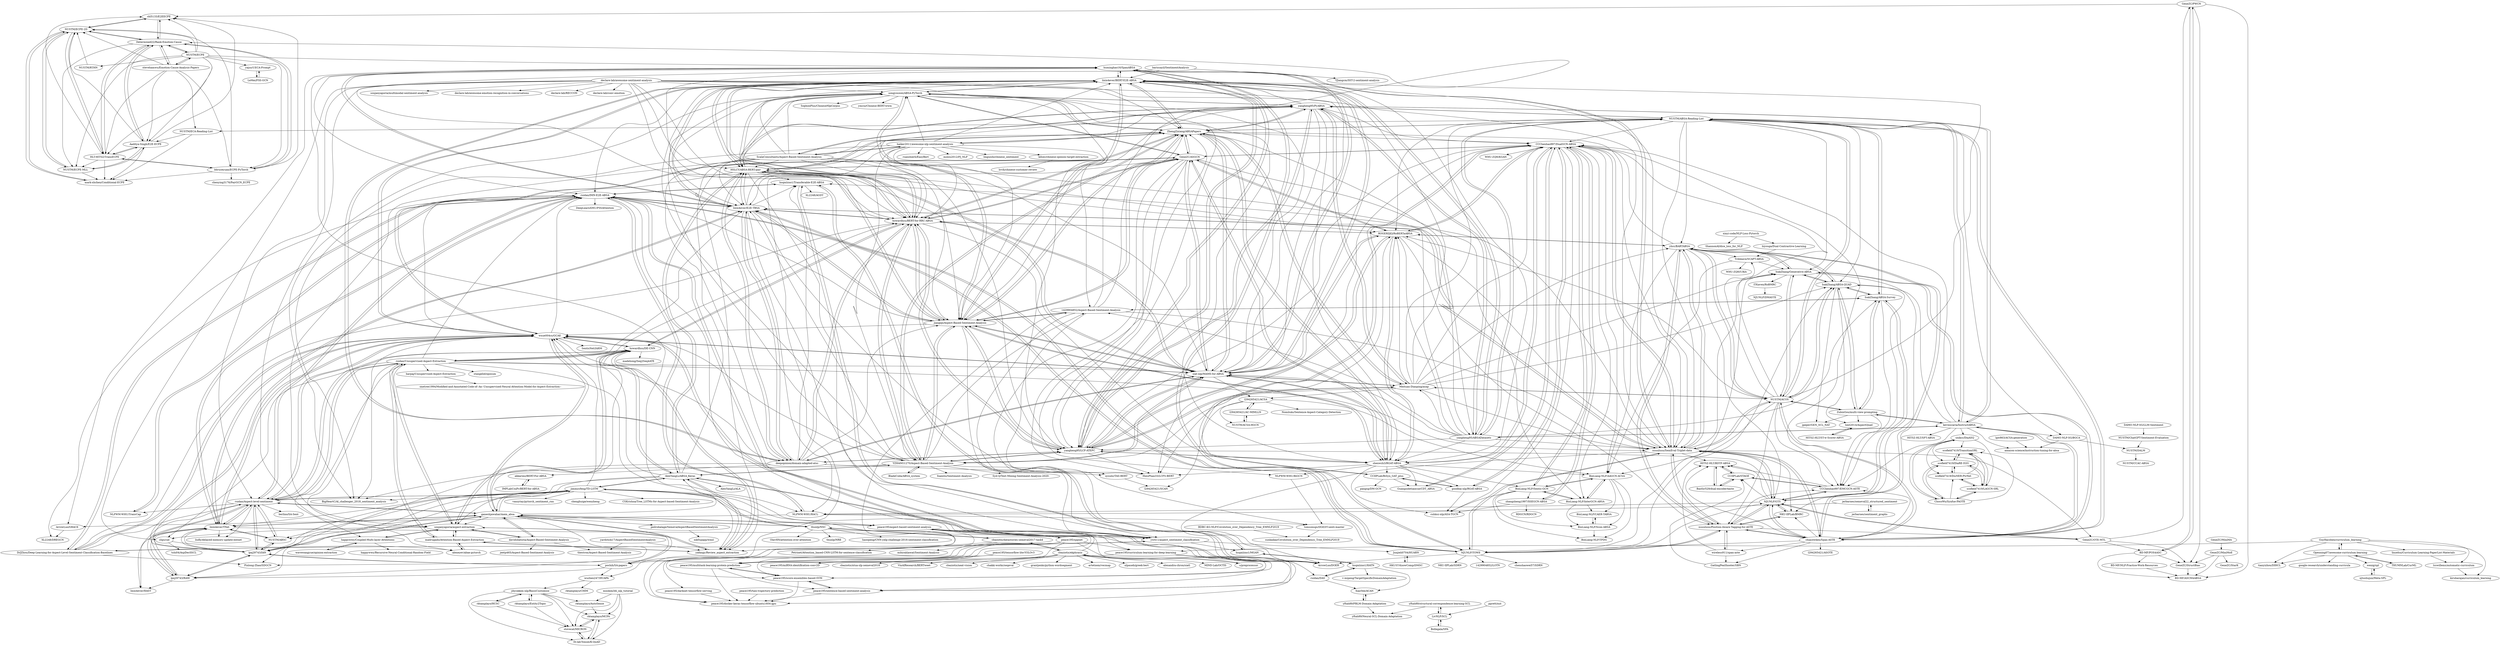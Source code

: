 digraph G {
"GeneZC/PWCN" -> "BD-MF/ASCM4ABSA"
"GeneZC/PWCN" -> "shl5133/E2EECPE"
"GeneZC/PWCN" -> "GeneZC/StructBias"
"GeneZC/PWCN" -> "BD-MF/POS4ASC"
"songyouwei/ABSA-PyTorch" -> "yangheng95/PyABSA"
"songyouwei/ABSA-PyTorch" -> "HSLCY/ABSA-BERT-pair"
"songyouwei/ABSA-PyTorch" -> "howardhsu/BERT-for-RRC-ABSA"
"songyouwei/ABSA-PyTorch" -> "jiangqn/Aspect-Based-Sentiment-Analysis"
"songyouwei/ABSA-PyTorch" -> "ZhengZixiang/ABSAPapers"
"songyouwei/ABSA-PyTorch" -> "lixin4ever/BERT-E2E-ABSA"
"songyouwei/ABSA-PyTorch" -> "GeneZC/ASGCN"
"songyouwei/ABSA-PyTorch" -> "siat-nlp/MAMS-for-ABSA"
"songyouwei/ABSA-PyTorch" -> "shenwzh3/RGAT-ABSA"
"songyouwei/ABSA-PyTorch" -> "lixin4ever/E2E-TBSA"
"songyouwei/ABSA-PyTorch" -> "yangheng95/LCF-ATEPC"
"songyouwei/ABSA-PyTorch" -> "BigHeartC/Al_challenger_2018_sentiment_analysis" ["e"=1]
"songyouwei/ABSA-PyTorch" -> "SophonPlus/ChineseNlpCorpus" ["e"=1]
"songyouwei/ABSA-PyTorch" -> "ymcui/Chinese-BERT-wwm" ["e"=1]
"songyouwei/ABSA-PyTorch" -> "YZHANG1270/Aspect-Based-Sentiment-Analysis"
"jiangqn/Aspect-Based-Sentiment-Analysis" -> "ZhengZixiang/ABSAPapers"
"jiangqn/Aspect-Based-Sentiment-Analysis" -> "siat-nlp/MAMS-for-ABSA"
"jiangqn/Aspect-Based-Sentiment-Analysis" -> "howardhsu/BERT-for-RRC-ABSA"
"jiangqn/Aspect-Based-Sentiment-Analysis" -> "lixin4ever/BERT-E2E-ABSA"
"jiangqn/Aspect-Based-Sentiment-Analysis" -> "songyouwei/ABSA-PyTorch"
"jiangqn/Aspect-Based-Sentiment-Analysis" -> "GeneZC/ASGCN"
"jiangqn/Aspect-Based-Sentiment-Analysis" -> "HSLCY/ABSA-BERT-pair"
"jiangqn/Aspect-Based-Sentiment-Analysis" -> "ruidan/IMN-E2E-ABSA"
"jiangqn/Aspect-Based-Sentiment-Analysis" -> "lixin4ever/E2E-TBSA"
"jiangqn/Aspect-Based-Sentiment-Analysis" -> "shenwzh3/RGAT-ABSA"
"jiangqn/Aspect-Based-Sentiment-Analysis" -> "yw411/aspect_sentiment_classification"
"jiangqn/Aspect-Based-Sentiment-Analysis" -> "yangheng95/LCF-ATEPC"
"jiangqn/Aspect-Based-Sentiment-Analysis" -> "1429904852/Aspect-Based-Sentiment-Analysis"
"jiangqn/Aspect-Based-Sentiment-Analysis" -> "wxue004cs/GCAE"
"jiangqn/Aspect-Based-Sentiment-Analysis" -> "YZHANG1270/Aspect-Based-Sentiment-Analysis"
"rktamplayo/AutoSense" -> "rktamplayo/MCFA"
"rktamplayo/MCFA" -> "stovecat/MICRON"
"rktamplayo/MCFA" -> "Di-lab-Yonsei/K-QuAD"
"rktamplayo/Entity2Topic" -> "jihyukkim-nlp/BasisCustomize"
"rktamplayo/Entity2Topic" -> "stovecat/MICRON"
"wxue004cs/GCAE" -> "yw411/aspect_sentiment_classification"
"wxue004cs/GCAE" -> "ruidan/Aspect-level-sentiment"
"wxue004cs/GCAE" -> "DrJZhou/Deep-Learning-for-Aspect-Level-Sentiment-Classification-Baselines"
"wxue004cs/GCAE" -> "SenticNet/IARM"
"wxue004cs/GCAE" -> "ganeshjawahar/mem_absa"
"wxue004cs/GCAE" -> "lixin4ever/TNet"
"wxue004cs/GCAE" -> "BigHeartC/Al_challenger_2018_sentiment_analysis" ["e"=1]
"wxue004cs/GCAE" -> "GeneZC/ASGCN"
"wxue004cs/GCAE" -> "siat-nlp/MAMS-for-ABSA"
"wxue004cs/GCAE" -> "lpq29743/IAN"
"wxue004cs/GCAE" -> "howardhsu/DE-CNN"
"wxue004cs/GCAE" -> "ruidan/IMN-E2E-ABSA"
"wxue004cs/GCAE" -> "lixin4ever/BERT-E2E-ABSA"
"lpq29743/RAM" -> "lpq29743/IAN"
"lpq29743/RAM" -> "lixin4ever/TNet"
"lpq29743/RAM" -> "ruidan/Aspect-level-sentiment"
"lpq29743/RAM" -> "lixin4ever/HAST"
"haiker2011/awesome-nlp-sentiment-analysis" -> "ZhengZixiang/ABSAPapers"
"haiker2011/awesome-nlp-sentiment-analysis" -> "jiangqn/Aspect-Based-Sentiment-Analysis"
"haiker2011/awesome-nlp-sentiment-analysis" -> "lixin4ever/E2E-TBSA"
"haiker2011/awesome-nlp-sentiment-analysis" -> "YZHANG1270/Aspect-Based-Sentiment-Analysis"
"haiker2011/awesome-nlp-sentiment-analysis" -> "songyouwei/ABSA-PyTorch"
"haiker2011/awesome-nlp-sentiment-analysis" -> "linguishi/chinese_sentiment" ["e"=1]
"haiker2011/awesome-nlp-sentiment-analysis" -> "rsanshierli/EasyBert" ["e"=1]
"haiker2011/awesome-nlp-sentiment-analysis" -> "yangheng95/LCF-ATEPC"
"haiker2011/awesome-nlp-sentiment-analysis" -> "kdsec/chinese-opinion-target-extraction"
"haiker2011/awesome-nlp-sentiment-analysis" -> "lixin4ever/BERT-E2E-ABSA"
"haiker2011/awesome-nlp-sentiment-analysis" -> "moxiu2012/PJ_NLP" ["e"=1]
"haiker2011/awesome-nlp-sentiment-analysis" -> "ScalaConsultants/Aspect-Based-Sentiment-Analysis"
"haiker2011/awesome-nlp-sentiment-analysis" -> "yangheng95/PyABSA"
"haiker2011/awesome-nlp-sentiment-analysis" -> "BigHeartC/Al_challenger_2018_sentiment_analysis" ["e"=1]
"haiker2011/awesome-nlp-sentiment-analysis" -> "howardhsu/BERT-for-RRC-ABSA"
"rktamplayo/HCSC" -> "jihyukkim-nlp/BasisCustomize"
"rktamplayo/HCSC" -> "stovecat/MICRON"
"alexeyev/abae-pytorch" -> "madrugado/Attention-Based-Aspect-Extraction"
"NUSTM/RTHN" -> "NUSTM/ECPE-2D"
"HSLCY/ABSA-BERT-pair" -> "howardhsu/BERT-for-RRC-ABSA"
"HSLCY/ABSA-BERT-pair" -> "lixin4ever/BERT-E2E-ABSA"
"HSLCY/ABSA-BERT-pair" -> "siat-nlp/MAMS-for-ABSA"
"HSLCY/ABSA-BERT-pair" -> "songyouwei/ABSA-PyTorch"
"HSLCY/ABSA-BERT-pair" -> "ZhengZixiang/ABSAPapers"
"HSLCY/ABSA-BERT-pair" -> "lixin4ever/E2E-TBSA"
"HSLCY/ABSA-BERT-pair" -> "jiangqn/Aspect-Based-Sentiment-Analysis"
"HSLCY/ABSA-BERT-pair" -> "GeneZC/ASGCN"
"HSLCY/ABSA-BERT-pair" -> "AlexYangLi/ABSA_Keras"
"HSLCY/ABSA-BERT-pair" -> "yangheng95/PyABSA"
"HSLCY/ABSA-BERT-pair" -> "deepopinion/domain-adapted-atsc"
"HSLCY/ABSA-BERT-pair" -> "ROGERDJQ/RoBERTaABSA"
"HSLCY/ABSA-BERT-pair" -> "hsqmlzno1/Transferable-E2E-ABSA"
"HSLCY/ABSA-BERT-pair" -> "wxue004cs/GCAE"
"HSLCY/ABSA-BERT-pair" -> "yw411/aspect_sentiment_classification"
"YZHANG1270/Aspect-Based-Sentiment-Analysis" -> "BladeCoda/ABSA_system"
"YZHANG1270/Aspect-Based-Sentiment-Analysis" -> "ZhengZixiang/ABSAPapers"
"YZHANG1270/Aspect-Based-Sentiment-Analysis" -> "siat-nlp/MAMS-for-ABSA"
"YZHANG1270/Aspect-Based-Sentiment-Analysis" -> "yangheng95/LCF-ATEPC"
"YZHANG1270/Aspect-Based-Sentiment-Analysis" -> "foamliu/Sentiment-Analysis" ["e"=1]
"YZHANG1270/Aspect-Based-Sentiment-Analysis" -> "howardhsu/BERT-for-RRC-ABSA"
"YZHANG1270/Aspect-Based-Sentiment-Analysis" -> "yw411/aspect_sentiment_classification"
"YZHANG1270/Aspect-Based-Sentiment-Analysis" -> "BigHeartC/Al_challenger_2018_sentiment_analysis" ["e"=1]
"YZHANG1270/Aspect-Based-Sentiment-Analysis" -> "AlexYangLi/ABSA_Keras"
"YZHANG1270/Aspect-Based-Sentiment-Analysis" -> "Syd-Q/Text-Mining-Sentiment-Analysis-2020-" ["e"=1]
"YZHANG1270/Aspect-Based-Sentiment-Analysis" -> "wxue004cs/GCAE"
"YZHANG1270/Aspect-Based-Sentiment-Analysis" -> "jiangqn/Aspect-Based-Sentiment-Analysis"
"YZHANG1270/Aspect-Based-Sentiment-Analysis" -> "lixin4ever/E2E-TBSA"
"YZHANG1270/Aspect-Based-Sentiment-Analysis" -> "1429904852/Aspect-Based-Sentiment-Analysis"
"YZHANG1270/Aspect-Based-Sentiment-Analysis" -> "lixin4ever/BERT-E2E-ABSA"
"deepopinion/domain-adapted-atsc" -> "yangheng95/LCF-ATEPC"
"deepopinion/domain-adapted-atsc" -> "lixin4ever/BERT-E2E-ABSA"
"deepopinion/domain-adapted-atsc" -> "howardhsu/BERT-for-RRC-ABSA"
"deepopinion/domain-adapted-atsc" -> "siat-nlp/MAMS-for-ABSA"
"deepopinion/domain-adapted-atsc" -> "akkarimi/BERT-For-ABSA"
"deepopinion/domain-adapted-atsc" -> "lixin4ever/E2E-TBSA"
"deepopinion/domain-adapted-atsc" -> "HSLCY/ABSA-BERT-pair"
"deepopinion/domain-adapted-atsc" -> "wxue004cs/GCAE"
"deepopinion/domain-adapted-atsc" -> "hsqmlzno1/Transferable-E2E-ABSA"
"deepopinion/domain-adapted-atsc" -> "jiangqn/Aspect-Based-Sentiment-Analysis"
"deepopinion/domain-adapted-atsc" -> "sysulic/TAS-BERT"
"deepopinion/domain-adapted-atsc" -> "Pinlong-Zhao/SDGCN"
"NLPWM-WHU/TransCap" -> "ruidan/IMN-E2E-ABSA"
"soujanyaporia/aspect-extraction" -> "yafangy/Review_aspect_extraction"
"soujanyaporia/aspect-extraction" -> "howardhsu/DE-CNN"
"soujanyaporia/aspect-extraction" -> "madrugado/Attention-Based-Aspect-Extraction"
"soujanyaporia/aspect-extraction" -> "ruidan/Unsupervised-Aspect-Extraction"
"soujanyaporia/aspect-extraction" -> "happywwy/Coupled-Multi-layer-Attentions"
"soujanyaporia/aspect-extraction" -> "clips/cat"
"soujanyaporia/aspect-extraction" -> "davidsbatista/Aspect-Based-Sentiment-Analysis"
"lixin4ever/E2E-TBSA" -> "lixin4ever/BERT-E2E-ABSA"
"lixin4ever/E2E-TBSA" -> "huminghao16/SpanABSA"
"lixin4ever/E2E-TBSA" -> "xuuuluuu/SemEval-Triplet-data"
"lixin4ever/E2E-TBSA" -> "ruidan/IMN-E2E-ABSA"
"lixin4ever/E2E-TBSA" -> "hsqmlzno1/Transferable-E2E-ABSA"
"lixin4ever/E2E-TBSA" -> "howardhsu/BERT-for-RRC-ABSA"
"lixin4ever/E2E-TBSA" -> "ArrowLuo/DOER"
"lixin4ever/E2E-TBSA" -> "NJUNLP/TOWE"
"lixin4ever/E2E-TBSA" -> "HSLCY/ABSA-BERT-pair"
"lixin4ever/E2E-TBSA" -> "jiangqn/Aspect-Based-Sentiment-Analysis"
"lixin4ever/E2E-TBSA" -> "lixin4ever/TNet"
"lixin4ever/E2E-TBSA" -> "ZhengZixiang/ABSAPapers"
"lixin4ever/E2E-TBSA" -> "deepopinion/domain-adapted-atsc"
"lixin4ever/E2E-TBSA" -> "HieuPhan33/LCFS-BERT"
"lixin4ever/E2E-TBSA" -> "NLPWM-WHU/RACL"
"NUSTM/ECPE" -> "stevehamwu/Emotion-Cause-Analysis-Papers"
"NUSTM/ECPE" -> "NUSTM/ECPE-2D"
"NUSTM/ECPE" -> "Determined22/Rank-Emotion-Cause"
"NUSTM/ECPE" -> "HLT-HITSZ/TransECPE"
"NUSTM/ECPE" -> "bbruceyuan/ECPE-PyTorch"
"NUSTM/ECPE" -> "NUSTM/RTHN"
"NUSTM/ECPE" -> "NUSTM/ECPE-MLL"
"NUSTM/ECPE" -> "Aaditya-Singh/E2E-ECPE"
"NUSTM/ECPE" -> "shl5133/E2EECPE"
"NUSTM/ECPE" -> "huminghao16/SpanABSA"
"NUSTM/ECPE" -> "yajus/UECA-Prompt"
"ruidan/Unsupervised-Aspect-Extraction" -> "madrugado/Attention-Based-Aspect-Extraction"
"ruidan/Unsupervised-Aspect-Extraction" -> "soujanyaporia/aspect-extraction"
"ruidan/Unsupervised-Aspect-Extraction" -> "ruidan/Aspect-level-sentiment"
"ruidan/Unsupervised-Aspect-Extraction" -> "alexeyev/abae-pytorch"
"ruidan/Unsupervised-Aspect-Extraction" -> "howardhsu/DE-CNN"
"ruidan/Unsupervised-Aspect-Extraction" -> "howardhsu/BERT-for-RRC-ABSA"
"ruidan/Unsupervised-Aspect-Extraction" -> "yafangy/Review_aspect_extraction"
"ruidan/Unsupervised-Aspect-Extraction" -> "stangelid/oposum" ["e"=1]
"ruidan/Unsupervised-Aspect-Extraction" -> "siat-nlp/MAMS-for-ABSA"
"ruidan/Unsupervised-Aspect-Extraction" -> "clips/cat"
"ruidan/Unsupervised-Aspect-Extraction" -> "lixin4ever/E2E-TBSA"
"ruidan/Unsupervised-Aspect-Extraction" -> "xuuuluuu/SemEval-Triplet-data"
"ruidan/Unsupervised-Aspect-Extraction" -> "harpaj/Unsupervised-Aspect-Extraction"
"ruidan/Unsupervised-Aspect-Extraction" -> "happywwy/Coupled-Multi-layer-Attentions"
"ruidan/Unsupervised-Aspect-Extraction" -> "ruidan/IMN-E2E-ABSA"
"DrJZhou/Deep-Learning-for-Aspect-Level-Sentiment-Classification-Baselines" -> "yw411/aspect_sentiment_classification"
"DrJZhou/Deep-Learning-for-Aspect-Level-Sentiment-Classification-Baselines" -> "wxue004cs/GCAE"
"DrJZhou/Deep-Learning-for-Aspect-Level-Sentiment-Classification-Baselines" -> "ruidan/IMN-E2E-ABSA"
"DrJZhou/Deep-Learning-for-Aspect-Level-Sentiment-Classification-Baselines" -> "Pinlong-Zhao/SDGCN"
"DrJZhou/Deep-Learning-for-Aspect-Level-Sentiment-Classification-Baselines" -> "howardhsu/BERT-for-RRC-ABSA"
"DrJZhou/Deep-Learning-for-Aspect-Level-Sentiment-Classification-Baselines" -> "ruidan/Aspect-level-sentiment"
"lixin4ever/TNet" -> "ruidan/Aspect-level-sentiment"
"lixin4ever/TNet" -> "lpq29743/RAM"
"lixin4ever/TNet" -> "ruidan/IMN-E2E-ABSA"
"lixin4ever/TNet" -> "NUSTM/ABSC"
"lixin4ever/TNet" -> "lixin4ever/HAST"
"lixin4ever/TNet" -> "wxue004cs/GCAE"
"lixin4ever/TNet" -> "yw411/aspect_sentiment_classification"
"lixin4ever/TNet" -> "lpq29743/IAN"
"lixin4ever/TNet" -> "lixin4ever/E2E-TBSA"
"lixin4ever/TNet" -> "liufly/delayed-memory-update-entnet"
"lixin4ever/TNet" -> "ganeshjawahar/mem_absa"
"stevehamwu/Emotion-Cause-Analysis-Papers" -> "NUSTM/ECPE"
"stevehamwu/Emotion-Cause-Analysis-Papers" -> "Determined22/Rank-Emotion-Cause"
"stevehamwu/Emotion-Cause-Analysis-Papers" -> "NUSTM/ECPE-2D"
"stevehamwu/Emotion-Cause-Analysis-Papers" -> "NUSTM/ECA-Reading-List"
"stevehamwu/Emotion-Cause-Analysis-Papers" -> "HLT-HITSZ/TransECPE"
"stevehamwu/Emotion-Cause-Analysis-Papers" -> "bbruceyuan/ECPE-PyTorch"
"stevehamwu/Emotion-Cause-Analysis-Papers" -> "Aaditya-Singh/E2E-ECPE"
"ruidan/DAS" -> "XiaoYee/ACAN"
"ruidan/DAS" -> "hsqmlzno1/HATN"
"howardhsu/BERT-for-RRC-ABSA" -> "HSLCY/ABSA-BERT-pair"
"howardhsu/BERT-for-RRC-ABSA" -> "lixin4ever/BERT-E2E-ABSA"
"howardhsu/BERT-for-RRC-ABSA" -> "siat-nlp/MAMS-for-ABSA"
"howardhsu/BERT-for-RRC-ABSA" -> "jiangqn/Aspect-Based-Sentiment-Analysis"
"howardhsu/BERT-for-RRC-ABSA" -> "songyouwei/ABSA-PyTorch"
"howardhsu/BERT-for-RRC-ABSA" -> "lixin4ever/E2E-TBSA"
"howardhsu/BERT-for-RRC-ABSA" -> "yangheng95/LCF-ATEPC"
"howardhsu/BERT-for-RRC-ABSA" -> "howardhsu/DE-CNN"
"howardhsu/BERT-for-RRC-ABSA" -> "ZhengZixiang/ABSAPapers"
"howardhsu/BERT-for-RRC-ABSA" -> "GeneZC/ASGCN"
"howardhsu/BERT-for-RRC-ABSA" -> "deepopinion/domain-adapted-atsc"
"howardhsu/BERT-for-RRC-ABSA" -> "YZHANG1270/Aspect-Based-Sentiment-Analysis"
"howardhsu/BERT-for-RRC-ABSA" -> "ROGERDJQ/RoBERTaABSA"
"howardhsu/BERT-for-RRC-ABSA" -> "shenwzh3/RGAT-ABSA"
"howardhsu/BERT-for-RRC-ABSA" -> "huminghao16/SpanABSA"
"lcswillems/automatic-curriculum" -> "kirubarajan/curriculum_learning"
"yardstick17/AspectBasedSentimentAnalysis" -> "thestrox/Aspect-Based-Sentiment-Analysis"
"yardstick17/AspectBasedSentimentAnalysis" -> "yafangy/Review_aspect_extraction"
"peace195/multitask-learning-protein-prediction" -> "peace195/docker-keras-tensorflow-ubuntu1604-gpu"
"peace195/multitask-learning-protein-prediction" -> "peace195/score-ensembles-based-SVM"
"peace195/multitask-learning-protein-prediction" -> "peace195/sentence-based-sentiment-analysis"
"wavewangyue/opinion-extraction" -> "happywwy/Coupled-Multi-layer-Attentions"
"NJUNLP/TOWE" -> "xuuuluuu/Position-Aware-Tagging-for-ASTE"
"NJUNLP/TOWE" -> "xuuuluuu/SemEval-Triplet-data"
"NJUNLP/TOWE" -> "NKU-IIPLab/SDRN"
"NJUNLP/TOWE" -> "ruidan/IMN-E2E-ABSA"
"NJUNLP/TOWE" -> "ArrowLuo/DOER"
"NJUNLP/TOWE" -> "lixin4ever/E2E-TBSA"
"NJUNLP/TOWE" -> "NJUNLP/GTS"
"NJUNLP/TOWE" -> "1429904852/LOTN"
"NJUNLP/TOWE" -> "huminghao16/SpanABSA"
"NJUNLP/TOWE" -> "chenshaowei57/SDRN"
"NJUNLP/TOWE" -> "IsakZhang/ABSA-QUAD"
"NJUNLP/TOWE" -> "IsakZhang/Generative-ABSA"
"howardhsu/DE-CNN" -> "yafangy/Review_aspect_extraction"
"howardhsu/DE-CNN" -> "soujanyaporia/aspect-extraction"
"howardhsu/DE-CNN" -> "ruidan/Aspect-level-sentiment"
"howardhsu/DE-CNN" -> "howardhsu/BERT-for-RRC-ABSA"
"howardhsu/DE-CNN" -> "madehong/Seq2Seq4ATE"
"howardhsu/DE-CNN" -> "wxue004cs/GCAE"
"howardhsu/DE-CNN" -> "ruidan/Unsupervised-Aspect-Extraction"
"howardhsu/DE-CNN" -> "AlexYangLi/ABSA_Keras"
"peace195/curriculum-learning-for-deep-learning" -> "peace195/multitask-learning-protein-prediction"
"peace195/curriculum-learning-for-deep-learning" -> "peace195/score-ensembles-based-SVM"
"peace195/curriculum-learning-for-deep-learning" -> "peace195/docker-keras-tensorflow-ubuntu1604-gpu"
"peace195/curriculum-learning-for-deep-learning" -> "peace195/sentence-based-sentiment-analysis"
"GuyHacohen/curriculum_learning" -> "Openning07/awesome-curriculum-learning"
"GuyHacohen/curriculum_learning" -> "tianyizhou/DIHCL"
"GuyHacohen/curriculum_learning" -> "lcswillems/automatic-curriculum"
"GuyHacohen/curriculum_learning" -> "linzehui/Curriculum-Learning-PaperList-Materials"
"GuyHacohen/curriculum_learning" -> "peace195/curriculum-learning-for-deep-learning"
"GuyHacohen/curriculum_learning" -> "kirubarajan/curriculum_learning"
"ruidan/Aspect-level-sentiment" -> "lixin4ever/TNet"
"ruidan/Aspect-level-sentiment" -> "lpq29743/IAN"
"ruidan/Aspect-level-sentiment" -> "ruidan/IMN-E2E-ABSA"
"ruidan/Aspect-level-sentiment" -> "ganeshjawahar/mem_absa"
"ruidan/Aspect-level-sentiment" -> "NUSTM/ABSC"
"ruidan/Aspect-level-sentiment" -> "lpq29743/RAM"
"ruidan/Aspect-level-sentiment" -> "wxue004cs/GCAE"
"ruidan/Aspect-level-sentiment" -> "lixin4ever/HAST"
"ruidan/Aspect-level-sentiment" -> "howardhsu/DE-CNN"
"ruidan/Aspect-level-sentiment" -> "NLPWM-WHU/TransCap"
"ruidan/Aspect-level-sentiment" -> "liufly/delayed-memory-update-entnet"
"ruidan/Aspect-level-sentiment" -> "berlino/SA-Sent" ["e"=1]
"ruidan/Aspect-level-sentiment" -> "jimmyyfeng/TD-LSTM"
"ruidan/Aspect-level-sentiment" -> "ruidan/Unsupervised-Aspect-Extraction"
"yafangy/Review_aspect_extraction" -> "soujanyaporia/aspect-extraction"
"yafangy/Review_aspect_extraction" -> "howardhsu/DE-CNN"
"yafangy/Review_aspect_extraction" -> "madrugado/Attention-Based-Aspect-Extraction"
"yafangy/Review_aspect_extraction" -> "AlexYangLi/ABSA_Keras"
"AlexYangLi/ABSA_Keras" -> "yw411/aspect_sentiment_classification"
"AlexYangLi/ABSA_Keras" -> "jimmyyfeng/TD-LSTM"
"AlexYangLi/ABSA_Keras" -> "yafangy/Review_aspect_extraction"
"AlexYangLi/ABSA_Keras" -> "YZHANG1270/Aspect-Based-Sentiment-Analysis"
"AlexYangLi/ABSA_Keras" -> "lpq29743/IAN"
"AlexYangLi/ABSA_Keras" -> "wxue004cs/GCAE"
"AlexYangLi/ABSA_Keras" -> "soujanyaporia/aspect-extraction"
"AlexYangLi/ABSA_Keras" -> "AlexYangLi/ALA" ["e"=1]
"AlexYangLi/ABSA_Keras" -> "GeneZC/ASGCN"
"AlexYangLi/ABSA_Keras" -> "HSLCY/ABSA-BERT-pair"
"AlexYangLi/ABSA_Keras" -> "howardhsu/DE-CNN"
"huminghao16/SpanABSA" -> "lixin4ever/E2E-TBSA"
"huminghao16/SpanABSA" -> "ArrowLuo/GRACE"
"huminghao16/SpanABSA" -> "lixin4ever/BERT-E2E-ABSA"
"huminghao16/SpanABSA" -> "NJUNLP/TOWE"
"huminghao16/SpanABSA" -> "ruidan/IMN-E2E-ABSA"
"huminghao16/SpanABSA" -> "NLPWM-WHU/RACL"
"huminghao16/SpanABSA" -> "xuuuluuu/SemEval-Triplet-data"
"huminghao16/SpanABSA" -> "yangheng95/LCF-ATEPC"
"huminghao16/SpanABSA" -> "siat-nlp/MAMS-for-ABSA"
"wuzhen247/HUAPA" -> "jihyukkim-nlp/BasisCustomize"
"wuzhen247/HUAPA" -> "rktamplayo/CHIM"
"kdsec/chinese-opinion-target-extraction" -> "lsvih/chinese-customer-review"
"pochih/SA-papers" -> "lpq29743/IAN"
"pochih/SA-papers" -> "ganeshjawahar/mem_absa"
"pochih/SA-papers" -> "lpq29743/RAM"
"pochih/SA-papers" -> "wuzhen247/HUAPA"
"harpaj/Unsupervised-Aspect-Extraction" -> "onetree1994/Modified-and-Annotated-Code-of--An--Unsupervised-Neural-Attention-Model-for-Aspect-Extraction--"
"Junjieli0704/HUARN" -> "HKUST-KnowComp/DMSC"
"hsqmlzno1/HATN" -> "hsqmlzno1/MGAN"
"hsqmlzno1/HATN" -> "ruidan/DAS"
"hsqmlzno1/HATN" -> "XiaoYee/ACAN"
"hsqmlzno1/HATN" -> "v-mipeng/TargetSpecificDomainAdaptation"
"yw411/aspect_sentiment_classification" -> "wxue004cs/GCAE"
"yw411/aspect_sentiment_classification" -> "Junjieli0704/HUARN"
"yw411/aspect_sentiment_classification" -> "DrJZhou/Deep-Learning-for-Aspect-Level-Sentiment-Classification-Baselines"
"yw411/aspect_sentiment_classification" -> "hsqmlzno1/MGAN"
"yw411/aspect_sentiment_classification" -> "AlexYangLi/ABSA_Keras"
"jihyukkim-nlp/BasisCustomize" -> "rktamplayo/HCSC"
"jihyukkim-nlp/BasisCustomize" -> "stovecat/MICRON"
"jihyukkim-nlp/BasisCustomize" -> "Di-lab-Yonsei/K-QuAD"
"jihyukkim-nlp/BasisCustomize" -> "rktamplayo/Entity2Topic"
"jihyukkim-nlp/BasisCustomize" -> "rktamplayo/MCFA"
"jihyukkim-nlp/BasisCustomize" -> "rktamplayo/AutoSense"
"ruidan/IMN-E2E-ABSA" -> "hsqmlzno1/Transferable-E2E-ABSA"
"ruidan/IMN-E2E-ABSA" -> "ArrowLuo/DOER"
"ruidan/IMN-E2E-ABSA" -> "ruidan/Aspect-level-sentiment"
"ruidan/IMN-E2E-ABSA" -> "NLPWM-WHU/TransCap"
"ruidan/IMN-E2E-ABSA" -> "lixin4ever/TNet"
"ruidan/IMN-E2E-ABSA" -> "ruidan/DAS"
"ruidan/IMN-E2E-ABSA" -> "NLPWM-WHU/RACL"
"ruidan/IMN-E2E-ABSA" -> "lixin4ever/E2E-TBSA"
"ruidan/IMN-E2E-ABSA" -> "DeepLearnXMU/PSSAttention" ["e"=1]
"ruidan/IMN-E2E-ABSA" -> "DrJZhou/Deep-Learning-for-Aspect-Level-Sentiment-Classification-Baselines"
"ruidan/IMN-E2E-ABSA" -> "XL2248/DREGCN"
"ruidan/IMN-E2E-ABSA" -> "NJUNLP/TOWE"
"happywwy/Coupled-Multi-layer-Attentions" -> "wavewangyue/opinion-extraction"
"happywwy/Coupled-Multi-layer-Attentions" -> "happywwy/Recursive-Neural-Conditional-Random-Field"
"happywwy/Coupled-Multi-layer-Attentions" -> "soujanyaporia/aspect-extraction"
"lpq29743/IAN" -> "lpq29743/RAM"
"lpq29743/IAN" -> "ruidan/Aspect-level-sentiment"
"lpq29743/IAN" -> "ganeshjawahar/mem_absa"
"lpq29743/IAN" -> "pochih/SA-papers"
"lpq29743/IAN" -> "NUSTM/ABSC"
"lpq29743/IAN" -> "lixin4ever/TNet"
"lpq29743/IAN" -> "wxue004cs/GCAE"
"yftah89/PBLM-Domain-Adaptation" -> "XiaoYee/ACAN"
"yftah89/PBLM-Domain-Adaptation" -> "yftah89/Neural-SCL-Domain-Adaptation"
"XiaoYee/ACAN" -> "yftah89/PBLM-Domain-Adaptation"
"NUSTM/ABSC" -> "ruidan/Aspect-level-sentiment"
"NUSTM/ABSC" -> "lixin4ever/TNet"
"NUSTM/ABSC" -> "lpq29743/IAN"
"ArrowLuo/DOER" -> "hsqmlzno1/Transferable-E2E-ABSA"
"ArrowLuo/DOER" -> "ruidan/IMN-E2E-ABSA"
"peace195/darknet-tensorflow-serving" -> "peace195/docker-keras-tensorflow-ubuntu1604-gpu"
"hsqmlzno1/MGAN" -> "hsqmlzno1/Transferable-E2E-ABSA"
"hsqmlzno1/MGAN" -> "hsqmlzno1/HATN"
"madrugado/Attention-Based-Aspect-Extraction" -> "alexeyev/abae-pytorch"
"madrugado/Attention-Based-Aspect-Extraction" -> "yafangy/Review_aspect_extraction"
"madrugado/Attention-Based-Aspect-Extraction" -> "ruidan/Unsupervised-Aspect-Extraction"
"madrugado/Attention-Based-Aspect-Extraction" -> "soujanyaporia/aspect-extraction"
"yftah89/structural-correspondence-learning-SCL" -> "LivNLP/SCL"
"yftah89/structural-correspondence-learning-SCL" -> "yftah89/Neural-SCL-Domain-Adaptation"
"BinLiang-NLP/CAER-TABSA" -> "BinLiang-NLP/Scon-ABSA"
"Di-lab-Yonsei/K-QuAD" -> "stovecat/MICRON"
"Di-lab-Yonsei/K-QuAD" -> "rktamplayo/MCFA"
"yangheng95/LCF-ATEPC" -> "deepopinion/domain-adapted-atsc"
"yangheng95/LCF-ATEPC" -> "lixin4ever/BERT-E2E-ABSA"
"yangheng95/LCF-ATEPC" -> "howardhsu/BERT-for-RRC-ABSA"
"yangheng95/LCF-ATEPC" -> "yangheng95/PyABSA"
"yangheng95/LCF-ATEPC" -> "YZHANG1270/Aspect-Based-Sentiment-Analysis"
"yangheng95/LCF-ATEPC" -> "huminghao16/SpanABSA"
"yangheng95/LCF-ATEPC" -> "ROGERDJQ/RoBERTaABSA"
"yangheng95/LCF-ATEPC" -> "shenwzh3/RGAT-ABSA"
"yangheng95/LCF-ATEPC" -> "jiangqn/Aspect-Based-Sentiment-Analysis"
"yangheng95/LCF-ATEPC" -> "Meituan-Dianping/asap"
"yangheng95/LCF-ATEPC" -> "ZhengZixiang/ABSAPapers"
"yangheng95/LCF-ATEPC" -> "CCChenhao997/DualGCN-ABSA"
"yangheng95/LCF-ATEPC" -> "siat-nlp/MAMS-for-ABSA"
"yangheng95/LCF-ATEPC" -> "NJUNLP/GTS"
"yangheng95/LCF-ATEPC" -> "HieuPhan33/LCFS-BERT"
"yangheng95/PyABSA" -> "yangheng95/ABSADatasets"
"yangheng95/PyABSA" -> "songyouwei/ABSA-PyTorch"
"yangheng95/PyABSA" -> "yangheng95/LCF-ATEPC"
"yangheng95/PyABSA" -> "ZhengZixiang/ABSAPapers"
"yangheng95/PyABSA" -> "ScalaConsultants/Aspect-Based-Sentiment-Analysis"
"yangheng95/PyABSA" -> "howardhsu/BERT-for-RRC-ABSA"
"yangheng95/PyABSA" -> "lixin4ever/BERT-E2E-ABSA"
"yangheng95/PyABSA" -> "siat-nlp/MAMS-for-ABSA"
"yangheng95/PyABSA" -> "kevinscaria/InstructABSA"
"yangheng95/PyABSA" -> "shenwzh3/RGAT-ABSA"
"yangheng95/PyABSA" -> "HSLCY/ABSA-BERT-pair"
"yangheng95/PyABSA" -> "NUSTM/ABSA-Reading-List"
"yangheng95/PyABSA" -> "jiangqn/Aspect-Based-Sentiment-Analysis"
"yangheng95/PyABSA" -> "CCChenhao997/DualGCN-ABSA"
"yangheng95/PyABSA" -> "Meituan-Dianping/asap"
"declare-lab/awesome-sentiment-analysis" -> "declare-lab/awesome-emotion-recognition-in-conversations" ["e"=1]
"declare-lab/awesome-sentiment-analysis" -> "jiangqn/Aspect-Based-Sentiment-Analysis"
"declare-lab/awesome-sentiment-analysis" -> "ZhengZixiang/ABSAPapers"
"declare-lab/awesome-sentiment-analysis" -> "howardhsu/BERT-for-RRC-ABSA"
"declare-lab/awesome-sentiment-analysis" -> "siat-nlp/MAMS-for-ABSA"
"declare-lab/awesome-sentiment-analysis" -> "songyouwei/ABSA-PyTorch"
"declare-lab/awesome-sentiment-analysis" -> "HSLCY/ABSA-BERT-pair"
"declare-lab/awesome-sentiment-analysis" -> "declare-lab/RECCON" ["e"=1]
"declare-lab/awesome-sentiment-analysis" -> "xuuuluuu/SemEval-Triplet-data"
"declare-lab/awesome-sentiment-analysis" -> "declare-lab/conv-emotion" ["e"=1]
"declare-lab/awesome-sentiment-analysis" -> "soujanyaporia/multimodal-sentiment-analysis" ["e"=1]
"declare-lab/awesome-sentiment-analysis" -> "soujanyaporia/aspect-extraction"
"declare-lab/awesome-sentiment-analysis" -> "ruidan/Aspect-level-sentiment"
"declare-lab/awesome-sentiment-analysis" -> "clips/cat"
"declare-lab/awesome-sentiment-analysis" -> "1429904852/Aspect-Based-Sentiment-Analysis"
"goodbai-nlp/RGAT-ABSA" -> "CCIIPLab/BiSyn_GAT_plus"
"goodbai-nlp/RGAT-ABSA" -> "CCChenhao997/DualGCN-ABSA"
"goodbai-nlp/RGAT-ABSA" -> "cuhksz-nlp/ASA-TGCN"
"stovecat/MICRON" -> "rktamplayo/MCFA"
"stovecat/MICRON" -> "Di-lab-Yonsei/K-QuAD"
"Openning07/awesome-curriculum-learning" -> "GuyHacohen/curriculum_learning"
"Openning07/awesome-curriculum-learning" -> "THUMNLab/CurML"
"Openning07/awesome-curriculum-learning" -> "wenig/spl"
"Openning07/awesome-curriculum-learning" -> "tianyizhou/DIHCL"
"Openning07/awesome-curriculum-learning" -> "google-research/understanding-curricula"
"siat-nlp/MAMS-for-ABSA" -> "jiangqn/Aspect-Based-Sentiment-Analysis"
"siat-nlp/MAMS-for-ABSA" -> "ZhengZixiang/ABSAPapers"
"siat-nlp/MAMS-for-ABSA" -> "howardhsu/BERT-for-RRC-ABSA"
"siat-nlp/MAMS-for-ABSA" -> "lixin4ever/BERT-E2E-ABSA"
"siat-nlp/MAMS-for-ABSA" -> "HSLCY/ABSA-BERT-pair"
"siat-nlp/MAMS-for-ABSA" -> "ROGERDJQ/RoBERTaABSA"
"siat-nlp/MAMS-for-ABSA" -> "shenwzh3/RGAT-ABSA"
"siat-nlp/MAMS-for-ABSA" -> "YZHANG1270/Aspect-Based-Sentiment-Analysis"
"siat-nlp/MAMS-for-ABSA" -> "GeneZC/ASGCN"
"siat-nlp/MAMS-for-ABSA" -> "Meituan-Dianping/asap"
"siat-nlp/MAMS-for-ABSA" -> "huminghao16/SpanABSA"
"siat-nlp/MAMS-for-ABSA" -> "l294265421/ACSA"
"siat-nlp/MAMS-for-ABSA" -> "wxue004cs/GCAE"
"siat-nlp/MAMS-for-ABSA" -> "deepopinion/domain-adapted-atsc"
"siat-nlp/MAMS-for-ABSA" -> "yangheng95/LCF-ATEPC"
"ZhengZixiang/ABSAPapers" -> "jiangqn/Aspect-Based-Sentiment-Analysis"
"ZhengZixiang/ABSAPapers" -> "siat-nlp/MAMS-for-ABSA"
"ZhengZixiang/ABSAPapers" -> "YZHANG1270/Aspect-Based-Sentiment-Analysis"
"ZhengZixiang/ABSAPapers" -> "HSLCY/ABSA-BERT-pair"
"ZhengZixiang/ABSAPapers" -> "lixin4ever/BERT-E2E-ABSA"
"ZhengZixiang/ABSAPapers" -> "howardhsu/BERT-for-RRC-ABSA"
"ZhengZixiang/ABSAPapers" -> "shenwzh3/RGAT-ABSA"
"ZhengZixiang/ABSAPapers" -> "NUSTM/ABSA-Reading-List"
"ZhengZixiang/ABSAPapers" -> "songyouwei/ABSA-PyTorch"
"ZhengZixiang/ABSAPapers" -> "haiker2011/awesome-nlp-sentiment-analysis"
"ZhengZixiang/ABSAPapers" -> "GeneZC/ASGCN"
"ZhengZixiang/ABSAPapers" -> "yangheng95/PyABSA"
"ZhengZixiang/ABSAPapers" -> "CCChenhao997/DualGCN-ABSA"
"ZhengZixiang/ABSAPapers" -> "xuuuluuu/SemEval-Triplet-data"
"ZhengZixiang/ABSAPapers" -> "Meituan-Dianping/asap"
"1429904852/Aspect-Based-Sentiment-Analysis" -> "sysulic/TAS-BERT"
"1429904852/Aspect-Based-Sentiment-Analysis" -> "ArrowLuo/DOER"
"1429904852/Aspect-Based-Sentiment-Analysis" -> "yafangy/Review_aspect_extraction"
"1429904852/Aspect-Based-Sentiment-Analysis" -> "IsakZhang/ABSA-Survey"
"1429904852/Aspect-Based-Sentiment-Analysis" -> "xuuuluuu/SemEval-Triplet-data"
"1429904852/Aspect-Based-Sentiment-Analysis" -> "Determined22/Rank-Emotion-Cause"
"1429904852/Aspect-Based-Sentiment-Analysis" -> "ZhengZixiang/ABSAPapers"
"1429904852/Aspect-Based-Sentiment-Analysis" -> "jiangqn/Aspect-Based-Sentiment-Analysis"
"Meituan-Dianping/asap" -> "siat-nlp/MAMS-for-ABSA"
"Meituan-Dianping/asap" -> "ZhengZixiang/ABSAPapers"
"Meituan-Dianping/asap" -> "yangheng95/LCF-ATEPC"
"Meituan-Dianping/asap" -> "lixin4ever/BERT-E2E-ABSA"
"Meituan-Dianping/asap" -> "CCChenhao997/DualGCN-ABSA"
"Meituan-Dianping/asap" -> "NUSTM/ACOS"
"Meituan-Dianping/asap" -> "IsakZhang/Generative-ABSA"
"Meituan-Dianping/asap" -> "l294265421/ACSA"
"Meituan-Dianping/asap" -> "YZHANG1270/Aspect-Based-Sentiment-Analysis"
"Meituan-Dianping/asap" -> "yhcc/BARTABSA"
"Meituan-Dianping/asap" -> "xuuuluuu/SemEval-Triplet-data"
"Meituan-Dianping/asap" -> "yangheng95/PyABSA"
"Meituan-Dianping/asap" -> "ROGERDJQ/RoBERTaABSA"
"Meituan-Dianping/asap" -> "NUSTM/ABSA-Reading-List"
"Meituan-Dianping/asap" -> "IsakZhang/ABSA-QUAD"
"barissayil/SentimentAnalysis" -> "lixin4ever/BERT-E2E-ABSA"
"barissayil/SentimentAnalysis" -> "YJiangcm/SST-2-sentiment-analysis" ["e"=1]
"barissayil/SentimentAnalysis" -> "howardhsu/BERT-for-RRC-ABSA"
"ScalaConsultants/Aspect-Based-Sentiment-Analysis" -> "yangheng95/PyABSA"
"ScalaConsultants/Aspect-Based-Sentiment-Analysis" -> "lixin4ever/BERT-E2E-ABSA"
"ScalaConsultants/Aspect-Based-Sentiment-Analysis" -> "jiangqn/Aspect-Based-Sentiment-Analysis"
"ScalaConsultants/Aspect-Based-Sentiment-Analysis" -> "songyouwei/ABSA-PyTorch"
"ScalaConsultants/Aspect-Based-Sentiment-Analysis" -> "yangheng95/ABSADatasets"
"ScalaConsultants/Aspect-Based-Sentiment-Analysis" -> "siat-nlp/MAMS-for-ABSA"
"ScalaConsultants/Aspect-Based-Sentiment-Analysis" -> "HSLCY/ABSA-BERT-pair"
"ScalaConsultants/Aspect-Based-Sentiment-Analysis" -> "ZhengZixiang/ABSAPapers"
"ScalaConsultants/Aspect-Based-Sentiment-Analysis" -> "howardhsu/BERT-for-RRC-ABSA"
"ScalaConsultants/Aspect-Based-Sentiment-Analysis" -> "yangheng95/LCF-ATEPC"
"ScalaConsultants/Aspect-Based-Sentiment-Analysis" -> "haiker2011/awesome-nlp-sentiment-analysis"
"ScalaConsultants/Aspect-Based-Sentiment-Analysis" -> "yafangy/Review_aspect_extraction"
"ScalaConsultants/Aspect-Based-Sentiment-Analysis" -> "deepopinion/domain-adapted-atsc"
"ScalaConsultants/Aspect-Based-Sentiment-Analysis" -> "lixin4ever/E2E-TBSA"
"ScalaConsultants/Aspect-Based-Sentiment-Analysis" -> "soujanyaporia/aspect-extraction"
"xuuuluuu/SemEval-Triplet-data" -> "xuuuluuu/Position-Aware-Tagging-for-ASTE"
"xuuuluuu/SemEval-Triplet-data" -> "NJUNLP/GTS"
"xuuuluuu/SemEval-Triplet-data" -> "chiayewken/Span-ASTE"
"xuuuluuu/SemEval-Triplet-data" -> "yhcc/BARTABSA"
"xuuuluuu/SemEval-Triplet-data" -> "lixin4ever/E2E-TBSA"
"xuuuluuu/SemEval-Triplet-data" -> "GeneZC/OTE-MTL"
"xuuuluuu/SemEval-Triplet-data" -> "NJUNLP/TOWE"
"xuuuluuu/SemEval-Triplet-data" -> "NKU-IIPLab/BMRC"
"xuuuluuu/SemEval-Triplet-data" -> "CCChenhao997/DualGCN-ABSA"
"xuuuluuu/SemEval-Triplet-data" -> "hsqmlzno1/Transferable-E2E-ABSA"
"xuuuluuu/SemEval-Triplet-data" -> "NUSTM/ACOS"
"xuuuluuu/SemEval-Triplet-data" -> "ArrowLuo/DOER"
"xuuuluuu/SemEval-Triplet-data" -> "huminghao16/SpanABSA"
"xuuuluuu/SemEval-Triplet-data" -> "IsakZhang/Generative-ABSA"
"xuuuluuu/SemEval-Triplet-data" -> "HITSZ-HLT/BDTF-ABSA"
"shenwzh3/RGAT-ABSA" -> "CCChenhao997/DualGCN-ABSA"
"shenwzh3/RGAT-ABSA" -> "GeneZC/ASGCN"
"shenwzh3/RGAT-ABSA" -> "goodbai-nlp/RGAT-ABSA"
"shenwzh3/RGAT-ABSA" -> "siat-nlp/MAMS-for-ABSA"
"shenwzh3/RGAT-ABSA" -> "Guangzidetiaoyue/CDT_ABSA"
"shenwzh3/RGAT-ABSA" -> "HieuPhan33/LCFS-BERT"
"shenwzh3/RGAT-ABSA" -> "ZhengZixiang/ABSAPapers"
"shenwzh3/RGAT-ABSA" -> "ROGERDJQ/RoBERTaABSA"
"shenwzh3/RGAT-ABSA" -> "BinLiang-NLP/Sentic-GCN"
"shenwzh3/RGAT-ABSA" -> "CCIIPLab/BiSyn_GAT_plus"
"shenwzh3/RGAT-ABSA" -> "jiangqn/Aspect-Based-Sentiment-Analysis"
"shenwzh3/RGAT-ABSA" -> "BinLiang-NLP/AAGCN-ACSA"
"shenwzh3/RGAT-ABSA" -> "yangheng95/LCF-ATEPC"
"shenwzh3/RGAT-ABSA" -> "cuhksz-nlp/ASA-TGCN"
"shenwzh3/RGAT-ABSA" -> "NLPWM-WHU/BiGCN"
"linzehui/Curriculum-Learning-PaperList-Materials" -> "lcswillems/automatic-curriculum"
"BladeCoda/ABSA_system" -> "YZHANG1270/Aspect-Based-Sentiment-Analysis"
"lixin4ever/BERT-E2E-ABSA" -> "lixin4ever/E2E-TBSA"
"lixin4ever/BERT-E2E-ABSA" -> "howardhsu/BERT-for-RRC-ABSA"
"lixin4ever/BERT-E2E-ABSA" -> "HSLCY/ABSA-BERT-pair"
"lixin4ever/BERT-E2E-ABSA" -> "siat-nlp/MAMS-for-ABSA"
"lixin4ever/BERT-E2E-ABSA" -> "jiangqn/Aspect-Based-Sentiment-Analysis"
"lixin4ever/BERT-E2E-ABSA" -> "deepopinion/domain-adapted-atsc"
"lixin4ever/BERT-E2E-ABSA" -> "yangheng95/LCF-ATEPC"
"lixin4ever/BERT-E2E-ABSA" -> "huminghao16/SpanABSA"
"lixin4ever/BERT-E2E-ABSA" -> "ZhengZixiang/ABSAPapers"
"lixin4ever/BERT-E2E-ABSA" -> "ruidan/IMN-E2E-ABSA"
"lixin4ever/BERT-E2E-ABSA" -> "songyouwei/ABSA-PyTorch"
"lixin4ever/BERT-E2E-ABSA" -> "xuuuluuu/SemEval-Triplet-data"
"lixin4ever/BERT-E2E-ABSA" -> "wxue004cs/GCAE"
"lixin4ever/BERT-E2E-ABSA" -> "yangheng95/ABSADatasets"
"lixin4ever/BERT-E2E-ABSA" -> "shenwzh3/RGAT-ABSA"
"peace195/tensorflow-lite-YOLOv3" -> "peace195/miRNA-identification-conv2D"
"peace195/tensorflow-lite-YOLOv3" -> "peace195/score-ensembles-based-SVM"
"peace195/tensorflow-lite-YOLOv3" -> "peace195/multitask-learning-protein-prediction"
"jerbarnes/sentiment_graphs" -> "jerbarnes/semeval22_structured_sentiment"
"pedrobalage/SemevalAspectBasedSentimentAnalysis" -> "nik0spapp/wmil"
"l294265421/ACSA" -> "l294265421/AC-MIMLLN"
"l294265421/ACSA" -> "Nomiluks/Sentence-Aspect-Category-Detection"
"l294265421/ACSA" -> "NUSTM/ACSA-HGCN"
"l294265421/ACSA" -> "l294265421/SCAN"
"l294265421/ACSA" -> "BinLiang-NLP/AAGCN-ACSA"
"IMPLabUniPr/BERT-for-ABSA" -> "akkarimi/BERT-For-ABSA"
"GeneZC/ASGCN" -> "shenwzh3/RGAT-ABSA"
"GeneZC/ASGCN" -> "CCChenhao997/DualGCN-ABSA"
"GeneZC/ASGCN" -> "BinLiang-NLP/InterGCN-ABSA"
"GeneZC/ASGCN" -> "Pinlong-Zhao/SDGCN"
"GeneZC/ASGCN" -> "siat-nlp/MAMS-for-ABSA"
"GeneZC/ASGCN" -> "jiangqn/Aspect-Based-Sentiment-Analysis"
"GeneZC/ASGCN" -> "howardhsu/BERT-for-RRC-ABSA"
"GeneZC/ASGCN" -> "wxue004cs/GCAE"
"GeneZC/ASGCN" -> "ZhengZixiang/ABSAPapers"
"GeneZC/ASGCN" -> "tomsonsgs/DGEDT-senti-master"
"GeneZC/ASGCN" -> "HSLCY/ABSA-BERT-pair"
"GeneZC/ASGCN" -> "ROGERDJQ/RoBERTaABSA"
"GeneZC/ASGCN" -> "songyouwei/ABSA-PyTorch"
"GeneZC/ASGCN" -> "HieuPhan33/LCFS-BERT"
"GeneZC/ASGCN" -> "NLPWM-WHU/BiGCN"
"Guangzidetiaoyue/CDT_ABSA" -> "CCChenhao997/DualGCN-ABSA"
"l294265421/AC-MIMLLN" -> "NUSTM/ACSA-HGCN"
"l294265421/AC-MIMLLN" -> "l294265421/ACSA"
"NUSTM/ECPE-2D" -> "NUSTM/ECPE-MLL"
"NUSTM/ECPE-2D" -> "HLT-HITSZ/TransECPE"
"NUSTM/ECPE-2D" -> "Determined22/Rank-Emotion-Cause"
"NUSTM/ECPE-2D" -> "mark-xhchen/Conditional-ECPE"
"NUSTM/ECPE-2D" -> "shl5133/E2EECPE"
"wenig/spl" -> "xjtushujun/Meta-SPL"
"NLPWM-WHU/BiGCN" -> "tomsonsgs/DGEDT-senti-master"
"sysulic/TAS-BERT" -> "l294265421/SCAN"
"xuuuluuu/Position-Aware-Tagging-for-ASTE" -> "xuuuluuu/SemEval-Triplet-data"
"xuuuluuu/Position-Aware-Tagging-for-ASTE" -> "NJUNLP/GTS"
"xuuuluuu/Position-Aware-Tagging-for-ASTE" -> "chiayewken/Span-ASTE"
"xuuuluuu/Position-Aware-Tagging-for-ASTE" -> "wireless911/span-aste"
"xuuuluuu/Position-Aware-Tagging-for-ASTE" -> "NJUNLP/TOWE"
"xuuuluuu/Position-Aware-Tagging-for-ASTE" -> "GeneZC/OTE-MTL"
"xuuuluuu/Position-Aware-Tagging-for-ASTE" -> "CCChenhao997/EMCGCN-ASTE"
"xuuuluuu/Position-Aware-Tagging-for-ASTE" -> "yhcc/BARTABSA"
"xuuuluuu/Position-Aware-Tagging-for-ASTE" -> "NKU-IIPLab/BMRC"
"bbruceyuan/ECPE-PyTorch" -> "HLT-HITSZ/TransECPE"
"bbruceyuan/ECPE-PyTorch" -> "shl5133/E2EECPE"
"bbruceyuan/ECPE-PyTorch" -> "chenying3176/PairGCN_ECPE"
"bbruceyuan/ECPE-PyTorch" -> "Determined22/Rank-Emotion-Cause"
"bbruceyuan/ECPE-PyTorch" -> "NUSTM/ECPE-2D"
"bbruceyuan/ECPE-PyTorch" -> "mark-xhchen/Conditional-ECPE"
"clips/cat" -> "tshi04/AspDecSSCL"
"clips/cat" -> "alexeyev/abae-pytorch"
"akkarimi/BERT-For-ABSA" -> "IMPLabUniPr/BERT-for-ABSA"
"tomsonsgs/DGEDT-senti-master" -> "sunkaikai/Covolution_over_Dependency_Tree_EMNLP2019"
"GeneZC/OTE-MTL" -> "GeneZC/StructBias"
"GeneZC/OTE-MTL" -> "GeneZC/PWCN"
"GeneZC/OTE-MTL" -> "NJUNLP/GTS"
"GeneZC/OTE-MTL" -> "BD-MF/POS4ASC"
"HLT-HITSZ/TransECPE" -> "NUSTM/ECPE-2D"
"HLT-HITSZ/TransECPE" -> "bbruceyuan/ECPE-PyTorch"
"HLT-HITSZ/TransECPE" -> "Determined22/Rank-Emotion-Cause"
"HLT-HITSZ/TransECPE" -> "mark-xhchen/Conditional-ECPE"
"HLT-HITSZ/TransECPE" -> "NUSTM/ECPE-MLL"
"HLT-HITSZ/TransECPE" -> "Aaditya-Singh/E2E-ECPE"
"HLT-HITSZ/TransECPE" -> "shl5133/E2EECPE"
"hsqmlzno1/Transferable-E2E-ABSA" -> "hsqmlzno1/MGAN"
"hsqmlzno1/Transferable-E2E-ABSA" -> "ruidan/IMN-E2E-ABSA"
"hsqmlzno1/Transferable-E2E-ABSA" -> "ArrowLuo/DOER"
"hsqmlzno1/Transferable-E2E-ABSA" -> "XL2248/AGDT"
"BDBC-KG-NLP/Covolution_over_Dependency_Tree_EMNLP2019" -> "sunkaikai/Covolution_over_Dependency_Tree_EMNLP2019"
"Determined22/Rank-Emotion-Cause" -> "NUSTM/ECPE-2D"
"Determined22/Rank-Emotion-Cause" -> "HLT-HITSZ/TransECPE"
"Determined22/Rank-Emotion-Cause" -> "Aaditya-Singh/E2E-ECPE"
"Determined22/Rank-Emotion-Cause" -> "shl5133/E2EECPE"
"Determined22/Rank-Emotion-Cause" -> "NUSTM/ECPE-MLL"
"Determined22/Rank-Emotion-Cause" -> "bbruceyuan/ECPE-PyTorch"
"Determined22/Rank-Emotion-Cause" -> "stevehamwu/Emotion-Cause-Analysis-Papers"
"Determined22/Rank-Emotion-Cause" -> "NUSTM/ECPE"
"NLPWM-WHU/RACL" -> "ArrowLuo/GRACE"
"NLPWM-WHU/RACL" -> "tomsonsgs/DGEDT-senti-master"
"NLPWM-WHU/RACL" -> "ruidan/IMN-E2E-ABSA"
"ArrowLuo/GRACE" -> "XL2248/DREGCN"
"xjtushujun/Meta-SPL" -> "wenig/spl"
"mark-xhchen/Conditional-ECPE" -> "NUSTM/ECPE-2D"
"mnskim/ldi_nlp_tutorial" -> "stovecat/MICRON"
"mnskim/ldi_nlp_tutorial" -> "Di-lab-Yonsei/K-QuAD"
"mnskim/ldi_nlp_tutorial" -> "rktamplayo/MCFA"
"mnskim/ldi_nlp_tutorial" -> "rktamplayo/AutoSense"
"NUSTM/ACOS" -> "NUSTM/ABSA-Reading-List"
"NUSTM/ACOS" -> "yhcc/BARTABSA"
"NUSTM/ACOS" -> "IsakZhang/ABSA-QUAD"
"NUSTM/ACOS" -> "IsakZhang/Generative-ABSA"
"NUSTM/ACOS" -> "xuuuluuu/SemEval-Triplet-data"
"NUSTM/ACOS" -> "ZubinGou/multi-view-prompting"
"NUSTM/ACOS" -> "chiayewken/Span-ASTE"
"NUSTM/ACOS" -> "xuuuluuu/Position-Aware-Tagging-for-ASTE"
"NUSTM/ACOS" -> "Tribleave/SCAPT-ABSA"
"NUSTM/ACOS" -> "ROGERDJQ/RoBERTaABSA"
"NUSTM/ACOS" -> "CCChenhao997/DualGCN-ABSA"
"NUSTM/ACOS" -> "Meituan-Dianping/asap"
"NUSTM/ACOS" -> "lixin4ever/BERT-E2E-ABSA"
"NUSTM/ACOS" -> "BinLiang-NLP/AAGCN-ACSA"
"NUSTM/ACOS" -> "CCChenhao997/EMCGCN-ASTE"
"CCChenhao997/DualGCN-ABSA" -> "zhangzheng1997/SSEGCN-ABSA"
"CCChenhao997/DualGCN-ABSA" -> "Guangzidetiaoyue/CDT_ABSA"
"CCChenhao997/DualGCN-ABSA" -> "shenwzh3/RGAT-ABSA"
"CCChenhao997/DualGCN-ABSA" -> "CCIIPLab/BiSyn_GAT_plus"
"CCChenhao997/DualGCN-ABSA" -> "cuhksz-nlp/ASA-TGCN"
"CCChenhao997/DualGCN-ABSA" -> "goodbai-nlp/RGAT-ABSA"
"CCChenhao997/DualGCN-ABSA" -> "HieuPhan33/LCFS-BERT"
"CCChenhao997/DualGCN-ABSA" -> "ROGERDJQ/RoBERTaABSA"
"CCChenhao997/DualGCN-ABSA" -> "BinLiang-NLP/AAGCN-ACSA"
"CCChenhao997/DualGCN-ABSA" -> "BinLiang-NLP/Sentic-GCN"
"CCChenhao997/DualGCN-ABSA" -> "WHU-ZQH/KGAN" ["e"=1]
"CCChenhao997/DualGCN-ABSA" -> "xuuuluuu/SemEval-Triplet-data"
"CCChenhao997/DualGCN-ABSA" -> "BinLiang-NLP/InterGCN-ABSA"
"CCChenhao997/DualGCN-ABSA" -> "CCChenhao997/EMCGCN-ASTE"
"CCChenhao997/DualGCN-ABSA" -> "GeneZC/ASGCN"
"IsakZhang/Generative-ABSA" -> "IsakZhang/ABSA-QUAD"
"IsakZhang/Generative-ABSA" -> "yhcc/BARTABSA"
"IsakZhang/Generative-ABSA" -> "ITKaven/RoBMRC"
"IsakZhang/Generative-ABSA" -> "chiayewken/Span-ASTE"
"IsakZhang/Generative-ABSA" -> "NUSTM/ACOS"
"IsakZhang/Generative-ABSA" -> "NKU-IIPLab/BMRC"
"BinLiang-NLP/InterGCN-ABSA" -> "BinLiang-NLP/AAGCN-ACSA"
"BinLiang-NLP/InterGCN-ABSA" -> "BinLiang-NLP/Scon-ABSA"
"BinLiang-NLP/InterGCN-ABSA" -> "BinLiang-NLP/CAER-TABSA"
"BinLiang-NLP/InterGCN-ABSA" -> "BinLiang-NLP/Sentic-GCN"
"NUSTM/ABSA-Reading-List" -> "NUSTM/ACOS"
"NUSTM/ABSA-Reading-List" -> "ZhengZixiang/ABSAPapers"
"NUSTM/ABSA-Reading-List" -> "IsakZhang/ABSA-QUAD"
"NUSTM/ABSA-Reading-List" -> "xuuuluuu/SemEval-Triplet-data"
"NUSTM/ABSA-Reading-List" -> "IsakZhang/Generative-ABSA"
"NUSTM/ABSA-Reading-List" -> "IsakZhang/ABSA-Survey"
"NUSTM/ABSA-Reading-List" -> "kevinscaria/InstructABSA"
"NUSTM/ABSA-Reading-List" -> "yhcc/BARTABSA"
"NUSTM/ABSA-Reading-List" -> "yangheng95/ABSADatasets"
"NUSTM/ABSA-Reading-List" -> "chiayewken/Span-ASTE"
"NUSTM/ABSA-Reading-List" -> "ROGERDJQ/RoBERTaABSA"
"NUSTM/ABSA-Reading-List" -> "NUSTM/ECA-Reading-List"
"NUSTM/ABSA-Reading-List" -> "DAMO-NLP-SG/BGCA"
"NUSTM/ABSA-Reading-List" -> "CCChenhao997/DualGCN-ABSA"
"NUSTM/ABSA-Reading-List" -> "yangheng95/PyABSA"
"yhcc/BARTABSA" -> "IsakZhang/Generative-ABSA"
"yhcc/BARTABSA" -> "xuuuluuu/SemEval-Triplet-data"
"yhcc/BARTABSA" -> "xuuuluuu/Position-Aware-Tagging-for-ASTE"
"yhcc/BARTABSA" -> "NUSTM/ACOS"
"yhcc/BARTABSA" -> "ROGERDJQ/RoBERTaABSA"
"yhcc/BARTABSA" -> "chiayewken/Span-ASTE"
"yhcc/BARTABSA" -> "IsakZhang/ABSA-QUAD"
"yhcc/BARTABSA" -> "CCChenhao997/DualGCN-ABSA"
"yhcc/BARTABSA" -> "BinLiang-NLP/AAGCN-ACSA"
"yhcc/BARTABSA" -> "Tribleave/SCAPT-ABSA"
"yhcc/BARTABSA" -> "NJUNLP/GTS"
"Aaditya-Singh/E2E-ECPE" -> "NUSTM/ECPE-MLL"
"Aaditya-Singh/E2E-ECPE" -> "mark-xhchen/Conditional-ECPE"
"Aaditya-Singh/E2E-ECPE" -> "NUSTM/ECPE-2D"
"Aaditya-Singh/E2E-ECPE" -> "Determined22/Rank-Emotion-Cause"
"Aaditya-Singh/E2E-ECPE" -> "HLT-HITSZ/TransECPE"
"Aaditya-Singh/E2E-ECPE" -> "shl5133/E2EECPE"
"chiayewken/Span-ASTE" -> "xuuuluuu/SemEval-Triplet-data"
"chiayewken/Span-ASTE" -> "xuuuluuu/Position-Aware-Tagging-for-ASTE"
"chiayewken/Span-ASTE" -> "wireless911/span-aste"
"chiayewken/Span-ASTE" -> "CCChenhao997/EMCGCN-ASTE"
"chiayewken/Span-ASTE" -> "IsakZhang/Generative-ABSA"
"chiayewken/Span-ASTE" -> "yhcc/BARTABSA"
"chiayewken/Span-ASTE" -> "NJUNLP/GTS"
"chiayewken/Span-ASTE" -> "NUSTM/ACOS"
"chiayewken/Span-ASTE" -> "l294265421/ASOTE"
"chiayewken/Span-ASTE" -> "GatlingPeaShooter/SBN"
"chiayewken/Span-ASTE" -> "HITSZ-HLT/BDTF-ABSA"
"chiayewken/Span-ASTE" -> "NJUNLP/TOWE"
"chiayewken/Span-ASTE" -> "NKU-IIPLab/BMRC"
"chiayewken/Span-ASTE" -> "kevinscaria/InstructABSA"
"chiayewken/Span-ASTE" -> "NUSTM/ABSA-Reading-List"
"jerbarnes/semeval22_structured_sentiment" -> "jerbarnes/sentiment_graphs"
"jerbarnes/semeval22_structured_sentiment" -> "NLPWM-WHU/RACL"
"ROGERDJQ/RoBERTaABSA" -> "CCChenhao997/DualGCN-ABSA"
"ROGERDJQ/RoBERTaABSA" -> "yhcc/BARTABSA"
"ROGERDJQ/RoBERTaABSA" -> "siat-nlp/MAMS-for-ABSA"
"ROGERDJQ/RoBERTaABSA" -> "xuuuluuu/Position-Aware-Tagging-for-ASTE"
"ROGERDJQ/RoBERTaABSA" -> "shenwzh3/RGAT-ABSA"
"ROGERDJQ/RoBERTaABSA" -> "yangheng95/LCF-ATEPC"
"ROGERDJQ/RoBERTaABSA" -> "xuuuluuu/SemEval-Triplet-data"
"ROGERDJQ/RoBERTaABSA" -> "GeneZC/ASGCN"
"ROGERDJQ/RoBERTaABSA" -> "howardhsu/BERT-for-RRC-ABSA"
"ROGERDJQ/RoBERTaABSA" -> "HieuPhan33/LCFS-BERT"
"NJUNLP/GTS" -> "xuuuluuu/Position-Aware-Tagging-for-ASTE"
"NJUNLP/GTS" -> "xuuuluuu/SemEval-Triplet-data"
"NJUNLP/GTS" -> "GeneZC/OTE-MTL"
"NJUNLP/GTS" -> "CCChenhao997/EMCGCN-ASTE"
"NJUNLP/GTS" -> "CCIIPLab/STAGE"
"NJUNLP/GTS" -> "HITSZ-HLT/BDTF-ABSA"
"NJUNLP/GTS" -> "NKU-IIPLab/BMRC"
"NJUNLP/GTS" -> "chiayewken/Span-ASTE"
"NJUNLP/GTS" -> "NLPWM-WHU/RACL"
"NJUNLP/GTS" -> "IsakZhang/ABSA-Survey"
"yangheng95/ABSADatasets" -> "yangheng95/PyABSA"
"yangheng95/ABSADatasets" -> "lixin4ever/BERT-E2E-ABSA"
"yangheng95/ABSADatasets" -> "NUSTM/ABSA-Reading-List"
"yangheng95/ABSADatasets" -> "siat-nlp/MAMS-for-ABSA"
"yangheng95/ABSADatasets" -> "ZhengZixiang/ABSAPapers"
"yangheng95/ABSADatasets" -> "kevinscaria/InstructABSA"
"yangheng95/ABSADatasets" -> "shenwzh3/RGAT-ABSA"
"yangheng95/ABSADatasets" -> "ROGERDJQ/RoBERTaABSA"
"yangheng95/ABSADatasets" -> "IsakZhang/ABSA-Survey"
"yangheng95/ABSADatasets" -> "yangheng95/LCF-ATEPC"
"yangheng95/ABSADatasets" -> "xuuuluuu/SemEval-Triplet-data"
"yangheng95/ABSADatasets" -> "1429904852/Aspect-Based-Sentiment-Analysis"
"yangheng95/ABSADatasets" -> "Meituan-Dianping/asap"
"yangheng95/ABSADatasets" -> "HSLCY/ABSA-BERT-pair"
"NUSTM/ACSA-HGCN" -> "l294265421/AC-MIMLLN"
"scofield7419/TransitionSRL" -> "scofield7419/DiaRE-D2G"
"scofield7419/TransitionSRL" -> "scofield7419/LAGCN-SRL"
"ChocoWu/Synfue-PAOTE" -> "scofield7419/LAGCN-SRL"
"ChocoWu/Synfue-PAOTE" -> "scofield7419/TransitionSRL"
"ChocoWu/Synfue-PAOTE" -> "scofield7419/DisNER-PtrNet"
"ChocoWu/Synfue-PAOTE" -> "scofield7419/DiaRE-D2G"
"ChocoWu/Synfue-PAOTE" -> "unikcc/DiaASQ"
"BD-MF/POS4ASC" -> "BD-MF/ASCM4ABSA"
"BD-MF/POS4ASC" -> "BD-MF/NLP-Practice-Work-Resources"
"BD-MF/POS4ASC" -> "GeneZC/PWCN"
"BD-MF/POS4ASC" -> "GeneZC/StructBias"
"NKU-IIPLab/BMRC" -> "NJUNLP/GTS"
"NKU-IIPLab/BMRC" -> "xuuuluuu/Position-Aware-Tagging-for-ASTE"
"shl5133/E2EECPE" -> "NUSTM/ECPE-2D"
"shl5133/E2EECPE" -> "Determined22/Rank-Emotion-Cause"
"LeMei/FSS-GCN" -> "yajus/UECA-Prompt"
"NUSTM/ECPE-MLL" -> "NUSTM/ECPE-2D"
"NUSTM/ECPE-MLL" -> "mark-xhchen/Conditional-ECPE"
"NUSTM/ECPE-MLL" -> "Aaditya-Singh/E2E-ECPE"
"BD-MF/NLP-Practice-Work-Resources" -> "BD-MF/ASCM4ABSA"
"hiyouga/Dual-Contrastive-Learning" -> "Tribleave/SCAPT-ABSA"
"zhangzheng1997/SSEGCN-ABSA" -> "RDGCN/RDGCN"
"zhangzheng1997/SSEGCN-ABSA" -> "CCChenhao997/DualGCN-ABSA"
"zhangzheng1997/SSEGCN-ABSA" -> "cuhksz-nlp/ASA-TGCN"
"IsakZhang/ABSA-QUAD" -> "IsakZhang/Generative-ABSA"
"IsakZhang/ABSA-QUAD" -> "ZubinGou/multi-view-prompting"
"IsakZhang/ABSA-QUAD" -> "NUSTM/ACOS"
"IsakZhang/ABSA-QUAD" -> "CCChenhao997/EMCGCN-ASTE"
"IsakZhang/ABSA-QUAD" -> "hmt2014/AspectQuad"
"IsakZhang/ABSA-QUAD" -> "yhcc/BARTABSA"
"IsakZhang/ABSA-QUAD" -> "jpeper/GEN_SCL_NAT"
"IsakZhang/ABSA-QUAD" -> "IsakZhang/ABSA-Survey"
"xinyi-code/NLP-Loss-Pytorch" -> "hiyouga/Dual-Contrastive-Learning"
"xinyi-code/NLP-Loss-Pytorch" -> "ShannonAI/dice_loss_for_NLP" ["e"=1]
"BinLiang-NLP/Sentic-GCN" -> "BinLiang-NLP/InterGCN-ABSA"
"BinLiang-NLP/Sentic-GCN" -> "BinLiang-NLP/AAGCN-ACSA"
"BinLiang-NLP/Sentic-GCN" -> "BinLiang-NLP/Scon-ABSA"
"BinLiang-NLP/Sentic-GCN" -> "zhangzheng1997/SSEGCN-ABSA"
"BinLiang-NLP/Sentic-GCN" -> "BinLiang-NLP/TPDG"
"BinLiang-NLP/Sentic-GCN" -> "CCChenhao997/DualGCN-ABSA"
"BinLiang-NLP/Sentic-GCN" -> "cuhksz-nlp/ASA-TGCN"
"Tribleave/SCAPT-ABSA" -> "IsakZhang/Generative-ABSA"
"Tribleave/SCAPT-ABSA" -> "BinLiang-NLP/AAGCN-ACSA"
"Tribleave/SCAPT-ABSA" -> "WHU-ZQH/UIKA" ["e"=1]
"wireless911/span-aste" -> "xuuuluuu/Position-Aware-Tagging-for-ASTE"
"wireless911/span-aste" -> "HITSZ-HLT/BDTF-ABSA"
"wireless911/span-aste" -> "GatlingPeaShooter/SBN"
"CCIIPLab/BiSyn_GAT_plus" -> "pangsg/DM-GCN"
"CCIIPLab/BiSyn_GAT_plus" -> "Guangzidetiaoyue/CDT_ABSA"
"CCIIPLab/BiSyn_GAT_plus" -> "goodbai-nlp/RGAT-ABSA"
"CCIIPLab/BiSyn_GAT_plus" -> "CCChenhao997/DualGCN-ABSA"
"BinLiang-NLP/AAGCN-ACSA" -> "BinLiang-NLP/InterGCN-ABSA"
"BinLiang-NLP/AAGCN-ACSA" -> "BinLiang-NLP/TPDG"
"BinLiang-NLP/AAGCN-ACSA" -> "BinLiang-NLP/Scon-ABSA"
"BinLiang-NLP/AAGCN-ACSA" -> "BinLiang-NLP/CAER-TABSA"
"BinLiang-NLP/AAGCN-ACSA" -> "BinLiang-NLP/Sentic-GCN"
"lgw863/ACSA-generation" -> "amazon-science/instruction-tuning-for-absa"
"CCChenhao997/EMCGCN-ASTE" -> "CCIIPLab/STAGE"
"CCChenhao997/EMCGCN-ASTE" -> "HITSZ-HLT/BDTF-ABSA"
"CCChenhao997/EMCGCN-ASTE" -> "NJUNLP/GTS"
"scofield7419/DiaRE-D2G" -> "scofield7419/TransitionSRL"
"scofield7419/DiaRE-D2G" -> "scofield7419/DisNER-PtrNet"
"scofield7419/DiaRE-D2G" -> "scofield7419/LAGCN-SRL"
"scofield7419/DiaRE-D2G" -> "ChocoWu/Synfue-PAOTE"
"ITKaven/RoBMRC" -> "NJUNLP/DMASTE"
"NUSTM/ECA-Reading-List" -> "Aaditya-Singh/E2E-ECPE"
"NUSTM/ECA-Reading-List" -> "mark-xhchen/Conditional-ECPE"
"BinLiang-NLP/Scon-ABSA" -> "BinLiang-NLP/CAER-TABSA"
"BinLiang-NLP/Scon-ABSA" -> "BinLiang-NLP/TPDG"
"kevinscaria/InstructABSA" -> "ZubinGou/multi-view-prompting"
"kevinscaria/InstructABSA" -> "amazon-science/instruction-tuning-for-absa"
"kevinscaria/InstructABSA" -> "NUSTM/ABSA-Reading-List"
"kevinscaria/InstructABSA" -> "chiayewken/Span-ASTE"
"kevinscaria/InstructABSA" -> "unikcc/DiaASQ"
"kevinscaria/InstructABSA" -> "yangheng95/PyABSA"
"kevinscaria/InstructABSA" -> "DAMO-NLP-SG/BGCA"
"kevinscaria/InstructABSA" -> "CCChenhao997/DualGCN-ABSA"
"kevinscaria/InstructABSA" -> "yangheng95/ABSADatasets"
"kevinscaria/InstructABSA" -> "HITSZ-HLT/SPT-ABSA"
"kevinscaria/InstructABSA" -> "CCChenhao997/EMCGCN-ASTE"
"kevinscaria/InstructABSA" -> "IsakZhang/ABSA-QUAD"
"THUMNLab/CurML" -> "Openning07/awesome-curriculum-learning"
"IsakZhang/ABSA-Survey" -> "ZubinGou/multi-view-prompting"
"IsakZhang/ABSA-Survey" -> "NJUNLP/GTS"
"IsakZhang/ABSA-Survey" -> "IsakZhang/ABSA-QUAD"
"IsakZhang/ABSA-Survey" -> "CCChenhao997/EMCGCN-ASTE"
"IsakZhang/ABSA-Survey" -> "1429904852/Aspect-Based-Sentiment-Analysis"
"IsakZhang/ABSA-Survey" -> "NUSTM/ABSA-Reading-List"
"davidsbatista/Aspect-Based-Sentiment-Analysis" -> "soujanyaporia/aspect-extraction"
"davidsbatista/Aspect-Based-Sentiment-Analysis" -> "jeetp465/Aspect-Based-Sentiment-Analysis"
"davidsbatista/Aspect-Based-Sentiment-Analysis" -> "ganeshjawahar/mem_absa"
"davidsbatista/Aspect-Based-Sentiment-Analysis" -> "thestrox/Aspect-Based-Sentiment-Analysis"
"yajus/UECA-Prompt" -> "LeMei/FSS-GCN"
"s/preprocessor" -> "cbaziotis/ekphrasis"
"unikcc/DiaASQ" -> "scofield7419/TransitionSRL"
"unikcc/DiaASQ" -> "scofield7419/LAGCN-SRL"
"unikcc/DiaASQ" -> "scofield7419/DiaRE-D2G"
"unikcc/DiaASQ" -> "ChocoWu/Synfue-PAOTE"
"unikcc/DiaASQ" -> "scofield7419/DisNER-PtrNet"
"GatlingPeaShooter/SBN" -> "CCIIPLab/STAGE"
"CCIIPLab/STAGE" -> "BaoSir529/dual-encoder4aste"
"CCIIPLab/STAGE" -> "HITSZ-HLT/BDTF-ABSA"
"CCIIPLab/STAGE" -> "CCChenhao997/EMCGCN-ASTE"
"hmt2014/AspectQuad" -> "HITSZ-HLT/ST-w-Scorer-ABSA"
"HITSZ-HLT/BDTF-ABSA" -> "CCIIPLab/STAGE"
"HITSZ-HLT/BDTF-ABSA" -> "BaoSir529/dual-encoder4aste"
"GeneZC/StructBias" -> "BD-MF/ASCM4ABSA"
"thunlp/NSC" -> "wuzhen247/HUAPA"
"thunlp/NSC" -> "ganeshjawahar/mem_absa"
"thunlp/NSC" -> "jimmyyfeng/TD-LSTM"
"thunlp/NSC" -> "OlavHN/attention-over-attention" ["e"=1]
"thunlp/NSC" -> "cbaziotis/datastories-semeval2017-task4"
"thunlp/NSC" -> "thunlp/NRE" ["e"=1]
"thunlp/NSC" -> "haoopeng/CNN-yelp-challenge-2016-sentiment-classification"
"NUSTM/ChatGPT-Sentiment-Evaluation" -> "NUSTM/DALM"
"GeneZC/MiniMoE" -> "GeneZC/StarK"
"GeneZC/MiniMoE" -> "BD-MF/ASCM4ABSA"
"GeneZC/MiniMoE" -> "GeneZC/StructBias"
"DAMO-NLP-SG/LLM-Sentiment" -> "NUSTM/ChatGPT-Sentiment-Evaluation"
"BaoSir529/dual-encoder4aste" -> "CCIIPLab/STAGE"
"BaoSir529/dual-encoder4aste" -> "HITSZ-HLT/BDTF-ABSA"
"ZubinGou/multi-view-prompting" -> "kevinscaria/InstructABSA"
"ZubinGou/multi-view-prompting" -> "IsakZhang/ABSA-QUAD"
"ZubinGou/multi-view-prompting" -> "IsakZhang/ABSA-Survey"
"ZubinGou/multi-view-prompting" -> "jpeper/GEN_SCL_NAT"
"ZubinGou/multi-view-prompting" -> "NUSTM/ACOS"
"ZubinGou/multi-view-prompting" -> "CCChenhao997/EMCGCN-ASTE"
"ZubinGou/multi-view-prompting" -> "hmt2014/AspectQuad"
"NUSTM/DALM" -> "NUSTM/CCAC-ABSA"
"scofield7419/LAGCN-SRL" -> "scofield7419/TransitionSRL"
"scofield7419/LAGCN-SRL" -> "scofield7419/DiaRE-D2G"
"scofield7419/LAGCN-SRL" -> "scofield7419/DisNER-PtrNet"
"scofield7419/LAGCN-SRL" -> "ChocoWu/Synfue-PAOTE"
"scofield7419/DisNER-PtrNet" -> "scofield7419/DiaRE-D2G"
"scofield7419/DisNER-PtrNet" -> "scofield7419/LAGCN-SRL"
"scofield7419/DisNER-PtrNet" -> "scofield7419/TransitionSRL"
"DAMO-NLP-SG/BGCA" -> "NUSTM/DALM"
"DAMO-NLP-SG/BGCA" -> "amazon-science/instruction-tuning-for-absa"
"ganeshjawahar/mem_absa" -> "jimmyyfeng/TD-LSTM"
"ganeshjawahar/mem_absa" -> "ruidan/Aspect-level-sentiment"
"ganeshjawahar/mem_absa" -> "lpq29743/IAN"
"ganeshjawahar/mem_absa" -> "wxue004cs/GCAE"
"ganeshjawahar/mem_absa" -> "peace195/aspect-based-sentiment-analysis"
"ganeshjawahar/mem_absa" -> "lixin4ever/TNet"
"ganeshjawahar/mem_absa" -> "thunlp/NSC"
"ganeshjawahar/mem_absa" -> "lpq29743/RAM"
"ganeshjawahar/mem_absa" -> "pochih/SA-papers"
"ganeshjawahar/mem_absa" -> "NUSTM/ABSC"
"ganeshjawahar/mem_absa" -> "davidsbatista/Aspect-Based-Sentiment-Analysis"
"ganeshjawahar/mem_absa" -> "pedrobalage/SemevalAspectBasedSentimentAnalysis"
"ganeshjawahar/mem_absa" -> "soujanyaporia/aspect-extraction"
"ganeshjawahar/mem_absa" -> "howardhsu/DE-CNN"
"ganeshjawahar/mem_absa" -> "AlexYangLi/ABSA_Keras"
"jimmyyfeng/TD-LSTM" -> "ganeshjawahar/mem_absa"
"jimmyyfeng/TD-LSTM" -> "AlexYangLi/ABSA_Keras"
"jimmyyfeng/TD-LSTM" -> "ruidan/Aspect-level-sentiment"
"jimmyyfeng/TD-LSTM" -> "lixin4ever/TNet"
"jimmyyfeng/TD-LSTM" -> "NUSTM/ABSC"
"jimmyyfeng/TD-LSTM" -> "wxue004cs/GCAE"
"jimmyyfeng/TD-LSTM" -> "lpq29743/IAN"
"jimmyyfeng/TD-LSTM" -> "pochih/SA-papers"
"jimmyyfeng/TD-LSTM" -> "lpq29743/RAM"
"jimmyyfeng/TD-LSTM" -> "peace195/aspect-based-sentiment-analysis"
"jimmyyfeng/TD-LSTM" -> "BigHeartC/Al_challenger_2018_sentiment_analysis" ["e"=1]
"jimmyyfeng/TD-LSTM" -> "thunlp/NSC"
"jimmyyfeng/TD-LSTM" -> "CSKrishna/Tree_LSTMs-for-Aspect-based-Sentiment-Analysis"
"jimmyyfeng/TD-LSTM" -> "vanzytay/pytorch_sentiment_rnn" ["e"=1]
"jimmyyfeng/TD-LSTM" -> "chenghuige/wenzheng" ["e"=1]
"GeneZC/MiniMA" -> "GeneZC/MiniMoE"
"Bollegala/SFA" -> "LivNLP/SCL"
"LivNLP/SCL" -> "Bollegala/SFA"
"LivNLP/SCL" -> "yftah89/structural-correspondence-learning-SCL"
"cbaziotis/datastories-semeval2017-task4" -> "cbaziotis/ekphrasis"
"cbaziotis/datastories-semeval2017-task4" -> "mihirahlawat/Sentiment-Analysis"
"cbaziotis/datastories-semeval2017-task4" -> "thunlp/NSC"
"cbaziotis/datastories-semeval2017-task4" -> "Petrinet/Attention_based-CNN-LSTM-for-sentence-classification"
"cbaziotis/ekphrasis" -> "cbaziotis/datastories-semeval2017-task4"
"cbaziotis/ekphrasis" -> "cbaziotis/ntua-slp-semeval2018" ["e"=1]
"cbaziotis/ekphrasis" -> "s/preprocessor"
"cbaziotis/ekphrasis" -> "VinAIResearch/BERTweet" ["e"=1]
"cbaziotis/ekphrasis" -> "cbaziotis/neat-vision" ["e"=1]
"cbaziotis/ekphrasis" -> "chakki-works/seqeval" ["e"=1]
"cbaziotis/ekphrasis" -> "grantjenks/python-wordsegment" ["e"=1]
"cbaziotis/ekphrasis" -> "artetxem/vecmap" ["e"=1]
"cbaziotis/ekphrasis" -> "nlpaueb/greek-bert" ["e"=1]
"cbaziotis/ekphrasis" -> "alexandra-chron/siatl" ["e"=1]
"cbaziotis/ekphrasis" -> "jimmyyfeng/TD-LSTM"
"cbaziotis/ekphrasis" -> "MIND-Lab/OCTIS" ["e"=1]
"HITSZ-HLT/ST-w-Scorer-ABSA" -> "hmt2014/AspectQuad"
"peace195/sppnet" -> "peace195/aspect-based-sentiment-analysis"
"peace195/sppnet" -> "peace195/score-ensembles-based-SVM"
"peace195/sppnet" -> "peace195/multitask-learning-protein-prediction"
"peace195/sppnet" -> "peace195/docker-keras-tensorflow-ubuntu1604-gpu"
"peace195/sppnet" -> "peace195/sentence-based-sentiment-analysis"
"peace195/sppnet" -> "peace195/curriculum-learning-for-deep-learning"
"peace195/sppnet" -> "peace195/miRNA-identification-conv2D"
"peace195/sppnet" -> "peace195/darknet-tensorflow-serving"
"peace195/aspect-based-sentiment-analysis" -> "peace195/sppnet"
"peace195/aspect-based-sentiment-analysis" -> "peace195/score-ensembles-based-SVM"
"peace195/aspect-based-sentiment-analysis" -> "peace195/multitask-learning-protein-prediction"
"peace195/aspect-based-sentiment-analysis" -> "peace195/docker-keras-tensorflow-ubuntu1604-gpu"
"peace195/aspect-based-sentiment-analysis" -> "peace195/curriculum-learning-for-deep-learning"
"peace195/aspect-based-sentiment-analysis" -> "peace195/sentence-based-sentiment-analysis"
"peace195/aspect-based-sentiment-analysis" -> "ganeshjawahar/mem_absa"
"pprett/nut" -> "LivNLP/SCL"
"HKUST-KnowComp/DMSC" -> "Junjieli0704/HUARN"
"peace195/taxi-trajectory-prediction" -> "peace195/docker-keras-tensorflow-ubuntu1604-gpu"
"peace195/sentence-based-sentiment-analysis" -> "peace195/docker-keras-tensorflow-ubuntu1604-gpu"
"peace195/sentence-based-sentiment-analysis" -> "peace195/score-ensembles-based-SVM"
"peace195/score-ensembles-based-SVM" -> "peace195/sentence-based-sentiment-analysis"
"peace195/score-ensembles-based-SVM" -> "peace195/docker-keras-tensorflow-ubuntu1604-gpu"
"peace195/score-ensembles-based-SVM" -> "peace195/multitask-learning-protein-prediction"
"GeneZC/PWCN" ["l"="54.165,27.995"]
"BD-MF/ASCM4ABSA" ["l"="54.154,27.967"]
"shl5133/E2EECPE" ["l"="54.198,28.002"]
"GeneZC/StructBias" ["l"="54.148,27.982"]
"BD-MF/POS4ASC" ["l"="54.163,27.983"]
"songyouwei/ABSA-PyTorch" ["l"="54.111,28.178"]
"yangheng95/PyABSA" ["l"="54.104,28.151"]
"HSLCY/ABSA-BERT-pair" ["l"="54.17,28.167"]
"howardhsu/BERT-for-RRC-ABSA" ["l"="54.154,28.172"]
"jiangqn/Aspect-Based-Sentiment-Analysis" ["l"="54.14,28.172"]
"ZhengZixiang/ABSAPapers" ["l"="54.126,28.157"]
"lixin4ever/BERT-E2E-ABSA" ["l"="54.143,28.158"]
"GeneZC/ASGCN" ["l"="54.147,28.143"]
"siat-nlp/MAMS-for-ABSA" ["l"="54.151,28.156"]
"shenwzh3/RGAT-ABSA" ["l"="54.11,28.137"]
"lixin4ever/E2E-TBSA" ["l"="54.178,28.152"]
"yangheng95/LCF-ATEPC" ["l"="54.133,28.144"]
"BigHeartC/Al_challenger_2018_sentiment_analysis" ["l"="53.717,27.361"]
"SophonPlus/ChineseNlpCorpus" ["l"="53.302,27.214"]
"ymcui/Chinese-BERT-wwm" ["l"="53.357,27.223"]
"YZHANG1270/Aspect-Based-Sentiment-Analysis" ["l"="54.154,28.183"]
"ruidan/IMN-E2E-ABSA" ["l"="54.211,28.152"]
"yw411/aspect_sentiment_classification" ["l"="54.198,28.176"]
"1429904852/Aspect-Based-Sentiment-Analysis" ["l"="54.16,28.132"]
"wxue004cs/GCAE" ["l"="54.201,28.186"]
"rktamplayo/AutoSense" ["l"="54.436,28.342"]
"rktamplayo/MCFA" ["l"="54.423,28.348"]
"stovecat/MICRON" ["l"="54.422,28.337"]
"Di-lab-Yonsei/K-QuAD" ["l"="54.411,28.347"]
"rktamplayo/Entity2Topic" ["l"="54.432,28.327"]
"jihyukkim-nlp/BasisCustomize" ["l"="54.409,28.324"]
"ruidan/Aspect-level-sentiment" ["l"="54.238,28.197"]
"DrJZhou/Deep-Learning-for-Aspect-Level-Sentiment-Classification-Baselines" ["l"="54.218,28.169"]
"SenticNet/IARM" ["l"="54.171,28.228"]
"ganeshjawahar/mem_absa" ["l"="54.259,28.226"]
"lixin4ever/TNet" ["l"="54.24,28.184"]
"lpq29743/IAN" ["l"="54.25,28.209"]
"howardhsu/DE-CNN" ["l"="54.211,28.213"]
"lpq29743/RAM" ["l"="54.27,28.207"]
"lixin4ever/HAST" ["l"="54.282,28.189"]
"haiker2011/awesome-nlp-sentiment-analysis" ["l"="54.113,28.201"]
"linguishi/chinese_sentiment" ["l"="50.046,22.103"]
"rsanshierli/EasyBert" ["l"="53.542,27.187"]
"kdsec/chinese-opinion-target-extraction" ["l"="54.052,28.243"]
"moxiu2012/PJ_NLP" ["l"="53.809,27.131"]
"ScalaConsultants/Aspect-Based-Sentiment-Analysis" ["l"="54.137,28.192"]
"rktamplayo/HCSC" ["l"="54.425,28.318"]
"alexeyev/abae-pytorch" ["l"="54.185,28.256"]
"madrugado/Attention-Based-Aspect-Extraction" ["l"="54.187,28.239"]
"NUSTM/RTHN" ["l"="54.238,27.987"]
"NUSTM/ECPE-2D" ["l"="54.211,27.995"]
"AlexYangLi/ABSA_Keras" ["l"="54.211,28.198"]
"deepopinion/domain-adapted-atsc" ["l"="54.163,28.147"]
"ROGERDJQ/RoBERTaABSA" ["l"="54.138,28.124"]
"hsqmlzno1/Transferable-E2E-ABSA" ["l"="54.214,28.132"]
"BladeCoda/ABSA_system" ["l"="54.134,28.226"]
"foamliu/Sentiment-Analysis" ["l"="53.76,27.387"]
"Syd-Q/Text-Mining-Sentiment-Analysis-2020-" ["l"="53.811,27.393"]
"akkarimi/BERT-For-ABSA" ["l"="54.072,28.094"]
"sysulic/TAS-BERT" ["l"="54.087,28.161"]
"Pinlong-Zhao/SDGCN" ["l"="54.197,28.148"]
"NLPWM-WHU/TransCap" ["l"="54.245,28.158"]
"soujanyaporia/aspect-extraction" ["l"="54.202,28.236"]
"yafangy/Review_aspect_extraction" ["l"="54.187,28.221"]
"ruidan/Unsupervised-Aspect-Extraction" ["l"="54.192,28.206"]
"happywwy/Coupled-Multi-layer-Attentions" ["l"="54.185,28.274"]
"clips/cat" ["l"="54.167,28.248"]
"davidsbatista/Aspect-Based-Sentiment-Analysis" ["l"="54.236,28.263"]
"huminghao16/SpanABSA" ["l"="54.177,28.126"]
"xuuuluuu/SemEval-Triplet-data" ["l"="54.155,28.109"]
"ArrowLuo/DOER" ["l"="54.198,28.122"]
"NJUNLP/TOWE" ["l"="54.181,28.102"]
"HieuPhan33/LCFS-BERT" ["l"="54.148,28.123"]
"NLPWM-WHU/RACL" ["l"="54.197,28.134"]
"NUSTM/ECPE" ["l"="54.225,28.022"]
"stevehamwu/Emotion-Cause-Analysis-Papers" ["l"="54.209,28.013"]
"Determined22/Rank-Emotion-Cause" ["l"="54.205,28.024"]
"HLT-HITSZ/TransECPE" ["l"="54.221,28.005"]
"bbruceyuan/ECPE-PyTorch" ["l"="54.222,27.994"]
"NUSTM/ECPE-MLL" ["l"="54.208,28.003"]
"Aaditya-Singh/E2E-ECPE" ["l"="54.197,28.012"]
"yajus/UECA-Prompt" ["l"="54.258,27.994"]
"stangelid/oposum" ["l"="58.129,29.205"]
"harpaj/Unsupervised-Aspect-Extraction" ["l"="54.256,28.174"]
"NUSTM/ABSC" ["l"="54.263,28.197"]
"liufly/delayed-memory-update-entnet" ["l"="54.275,28.174"]
"NUSTM/ECA-Reading-List" ["l"="54.175,28.028"]
"ruidan/DAS" ["l"="54.283,28.119"]
"XiaoYee/ACAN" ["l"="54.33,28.098"]
"hsqmlzno1/HATN" ["l"="54.301,28.117"]
"lcswillems/automatic-curriculum" ["l"="54.531,28.237"]
"kirubarajan/curriculum_learning" ["l"="54.53,28.251"]
"yardstick17/AspectBasedSentimentAnalysis" ["l"="54.206,28.28"]
"thestrox/Aspect-Based-Sentiment-Analysis" ["l"="54.223,28.3"]
"peace195/multitask-learning-protein-prediction" ["l"="54.402,28.221"]
"peace195/docker-keras-tensorflow-ubuntu1604-gpu" ["l"="54.394,28.242"]
"peace195/score-ensembles-based-SVM" ["l"="54.402,28.232"]
"peace195/sentence-based-sentiment-analysis" ["l"="54.386,28.236"]
"wavewangyue/opinion-extraction" ["l"="54.171,28.3"]
"xuuuluuu/Position-Aware-Tagging-for-ASTE" ["l"="54.154,28.074"]
"NKU-IIPLab/SDRN" ["l"="54.214,28.091"]
"NJUNLP/GTS" ["l"="54.161,28.081"]
"1429904852/LOTN" ["l"="54.202,28.082"]
"chenshaowei57/SDRN" ["l"="54.222,28.078"]
"IsakZhang/ABSA-QUAD" ["l"="54.117,28.077"]
"IsakZhang/Generative-ABSA" ["l"="54.15,28.086"]
"madehong/Seq2Seq4ATE" ["l"="54.222,28.242"]
"peace195/curriculum-learning-for-deep-learning" ["l"="54.418,28.237"]
"GuyHacohen/curriculum_learning" ["l"="54.51,28.252"]
"Openning07/awesome-curriculum-learning" ["l"="54.55,28.267"]
"tianyizhou/DIHCL" ["l"="54.525,28.269"]
"linzehui/Curriculum-Learning-PaperList-Materials" ["l"="54.518,28.227"]
"berlino/SA-Sent" ["l"="53.761,27.749"]
"jimmyyfeng/TD-LSTM" ["l"="54.275,28.227"]
"AlexYangLi/ALA" ["l"="54.498,29.246"]
"ArrowLuo/GRACE" ["l"="54.216,28.114"]
"wuzhen247/HUAPA" ["l"="54.354,28.278"]
"rktamplayo/CHIM" ["l"="54.377,28.29"]
"lsvih/chinese-customer-review" ["l"="54.022,28.263"]
"pochih/SA-papers" ["l"="54.292,28.234"]
"onetree1994/Modified-and-Annotated-Code-of--An--Unsupervised-Neural-Attention-Model-for-Aspect-Extraction--" ["l"="54.289,28.162"]
"Junjieli0704/HUARN" ["l"="54.151,28.239"]
"HKUST-KnowComp/DMSC" ["l"="54.133,28.263"]
"hsqmlzno1/MGAN" ["l"="54.256,28.133"]
"v-mipeng/TargetSpecificDomainAdaptation" ["l"="54.333,28.116"]
"DeepLearnXMU/PSSAttention" ["l"="56.278,28.581"]
"XL2248/DREGCN" ["l"="54.236,28.127"]
"happywwy/Recursive-Neural-Conditional-Random-Field" ["l"="54.187,28.312"]
"yftah89/PBLM-Domain-Adaptation" ["l"="54.361,28.083"]
"yftah89/Neural-SCL-Domain-Adaptation" ["l"="54.404,28.062"]
"peace195/darknet-tensorflow-serving" ["l"="54.406,28.246"]
"yftah89/structural-correspondence-learning-SCL" ["l"="54.44,28.043"]
"LivNLP/SCL" ["l"="54.463,28.033"]
"BinLiang-NLP/CAER-TABSA" ["l"="54.062,28.083"]
"BinLiang-NLP/Scon-ABSA" ["l"="54.056,28.093"]
"Meituan-Dianping/asap" ["l"="54.117,28.123"]
"CCChenhao997/DualGCN-ABSA" ["l"="54.1,28.117"]
"yangheng95/ABSADatasets" ["l"="54.126,28.131"]
"kevinscaria/InstructABSA" ["l"="54.092,28.083"]
"NUSTM/ABSA-Reading-List" ["l"="54.116,28.102"]
"declare-lab/awesome-sentiment-analysis" ["l"="54.17,28.196"]
"declare-lab/awesome-emotion-recognition-in-conversations" ["l"="56.649,28.101"]
"declare-lab/RECCON" ["l"="56.882,28.924"]
"declare-lab/conv-emotion" ["l"="56.695,28.033"]
"soujanyaporia/multimodal-sentiment-analysis" ["l"="56.637,28.009"]
"goodbai-nlp/RGAT-ABSA" ["l"="54.073,28.137"]
"CCIIPLab/BiSyn_GAT_plus" ["l"="54.06,28.132"]
"cuhksz-nlp/ASA-TGCN" ["l"="54.065,28.122"]
"THUMNLab/CurML" ["l"="54.575,28.257"]
"wenig/spl" ["l"="54.565,28.293"]
"google-research/understanding-curricula" ["l"="54.579,28.278"]
"l294265421/ACSA" ["l"="54.056,28.149"]
"IsakZhang/ABSA-Survey" ["l"="54.133,28.084"]
"NUSTM/ACOS" ["l"="54.126,28.092"]
"yhcc/BARTABSA" ["l"="54.14,28.096"]
"barissayil/SentimentAnalysis" ["l"="54.085,28.221"]
"YJiangcm/SST-2-sentiment-analysis" ["l"="37.323,0.039"]
"chiayewken/Span-ASTE" ["l"="54.137,28.071"]
"GeneZC/OTE-MTL" ["l"="54.16,28.036"]
"NKU-IIPLab/BMRC" ["l"="54.16,28.063"]
"HITSZ-HLT/BDTF-ABSA" ["l"="54.141,28.056"]
"Guangzidetiaoyue/CDT_ABSA" ["l"="54.077,28.123"]
"BinLiang-NLP/Sentic-GCN" ["l"="54.066,28.108"]
"BinLiang-NLP/AAGCN-ACSA" ["l"="54.09,28.099"]
"NLPWM-WHU/BiGCN" ["l"="54.093,28.129"]
"peace195/tensorflow-lite-YOLOv3" ["l"="54.43,28.213"]
"peace195/miRNA-identification-conv2D" ["l"="54.411,28.207"]
"jerbarnes/sentiment_graphs" ["l"="54.243,28.242"]
"jerbarnes/semeval22_structured_sentiment" ["l"="54.232,28.216"]
"pedrobalage/SemevalAspectBasedSentimentAnalysis" ["l"="54.273,28.272"]
"nik0spapp/wmil" ["l"="54.279,28.295"]
"l294265421/AC-MIMLLN" ["l"="54.028,28.156"]
"Nomiluks/Sentence-Aspect-Category-Detection" ["l"="54.005,28.153"]
"NUSTM/ACSA-HGCN" ["l"="54.019,28.168"]
"l294265421/SCAN" ["l"="54.046,28.172"]
"IMPLabUniPr/BERT-for-ABSA" ["l"="54.038,28.082"]
"BinLiang-NLP/InterGCN-ABSA" ["l"="54.08,28.107"]
"tomsonsgs/DGEDT-senti-master" ["l"="54.13,28.111"]
"mark-xhchen/Conditional-ECPE" ["l"="54.195,27.994"]
"xjtushujun/Meta-SPL" ["l"="54.578,28.307"]
"wireless911/span-aste" ["l"="54.154,28.048"]
"CCChenhao997/EMCGCN-ASTE" ["l"="54.124,28.067"]
"chenying3176/PairGCN_ECPE" ["l"="54.229,27.967"]
"tshi04/AspDecSSCL" ["l"="54.146,28.284"]
"sunkaikai/Covolution_over_Dependency_Tree_EMNLP2019" ["l"="54.077,28.069"]
"XL2248/AGDT" ["l"="54.248,28.109"]
"BDBC-KG-NLP/Covolution_over_Dependency_Tree_EMNLP2019" ["l"="54.039,28.052"]
"mnskim/ldi_nlp_tutorial" ["l"="54.432,28.358"]
"ZubinGou/multi-view-prompting" ["l"="54.104,28.066"]
"Tribleave/SCAPT-ABSA" ["l"="54.175,28.067"]
"zhangzheng1997/SSEGCN-ABSA" ["l"="54.048,28.114"]
"WHU-ZQH/KGAN" ["l"="54.167,25.077"]
"ITKaven/RoBMRC" ["l"="54.191,28.062"]
"DAMO-NLP-SG/BGCA" ["l"="54.073,28.049"]
"l294265421/ASOTE" ["l"="54.117,28.017"]
"GatlingPeaShooter/SBN" ["l"="54.141,28.033"]
"CCIIPLab/STAGE" ["l"="54.131,28.047"]
"scofield7419/TransitionSRL" ["l"="53.958,28.034"]
"scofield7419/DiaRE-D2G" ["l"="53.953,28.017"]
"scofield7419/LAGCN-SRL" ["l"="53.943,28.024"]
"ChocoWu/Synfue-PAOTE" ["l"="53.965,28.022"]
"scofield7419/DisNER-PtrNet" ["l"="53.944,28.036"]
"unikcc/DiaASQ" ["l"="53.983,28.038"]
"BD-MF/NLP-Practice-Work-Resources" ["l"="54.167,27.957"]
"LeMei/FSS-GCN" ["l"="54.272,27.978"]
"hiyouga/Dual-Contrastive-Learning" ["l"="54.262,28.029"]
"RDGCN/RDGCN" ["l"="54.012,28.111"]
"hmt2014/AspectQuad" ["l"="54.093,28.039"]
"jpeper/GEN_SCL_NAT" ["l"="54.097,28.051"]
"xinyi-code/NLP-Loss-Pytorch" ["l"="54.309,28"]
"ShannonAI/dice_loss_for_NLP" ["l"="53.683,27.465"]
"BinLiang-NLP/TPDG" ["l"="54.046,28.099"]
"WHU-ZQH/UIKA" ["l"="54.191,25.078"]
"pangsg/DM-GCN" ["l"="54.025,28.131"]
"lgw863/ACSA-generation" ["l"="54.032,28.024"]
"amazon-science/instruction-tuning-for-absa" ["l"="54.056,28.046"]
"NJUNLP/DMASTE" ["l"="54.214,28.052"]
"HITSZ-HLT/SPT-ABSA" ["l"="54.056,28.064"]
"jeetp465/Aspect-Based-Sentiment-Analysis" ["l"="54.246,28.294"]
"s/preprocessor" ["l"="54.303,28.368"]
"cbaziotis/ekphrasis" ["l"="54.3,28.329"]
"BaoSir529/dual-encoder4aste" ["l"="54.127,28.033"]
"HITSZ-HLT/ST-w-Scorer-ABSA" ["l"="54.082,28.019"]
"thunlp/NSC" ["l"="54.306,28.265"]
"OlavHN/attention-over-attention" ["l"="54.677,26.604"]
"cbaziotis/datastories-semeval2017-task4" ["l"="54.326,28.312"]
"thunlp/NRE" ["l"="55.718,26.627"]
"haoopeng/CNN-yelp-challenge-2016-sentiment-classification" ["l"="54.334,28.285"]
"NUSTM/ChatGPT-Sentiment-Evaluation" ["l"="54.015,27.96"]
"NUSTM/DALM" ["l"="54.039,27.998"]
"GeneZC/MiniMoE" ["l"="54.144,27.942"]
"GeneZC/StarK" ["l"="54.133,27.927"]
"DAMO-NLP-SG/LLM-Sentiment" ["l"="53.997,27.934"]
"NUSTM/CCAC-ABSA" ["l"="54.029,27.98"]
"peace195/aspect-based-sentiment-analysis" ["l"="54.352,28.229"]
"CSKrishna/Tree_LSTMs-for-Aspect-based-Sentiment-Analysis" ["l"="54.316,28.223"]
"vanzytay/pytorch_sentiment_rnn" ["l"="59.877,23.629"]
"chenghuige/wenzheng" ["l"="53.658,27.367"]
"GeneZC/MiniMA" ["l"="54.144,27.907"]
"Bollegala/SFA" ["l"="54.479,28.038"]
"mihirahlawat/Sentiment-Analysis" ["l"="54.337,28.338"]
"Petrinet/Attention_based-CNN-LSTM-for-sentence-classification" ["l"="54.358,28.335"]
"cbaziotis/ntua-slp-semeval2018" ["l"="52.897,24.735"]
"VinAIResearch/BERTweet" ["l"="39.889,34.185"]
"cbaziotis/neat-vision" ["l"="52.13,26.042"]
"chakki-works/seqeval" ["l"="53.561,27.439"]
"grantjenks/python-wordsegment" ["l"="52.792,24.155"]
"artetxem/vecmap" ["l"="53.844,24.746"]
"nlpaueb/greek-bert" ["l"="-17.384,10.498"]
"alexandra-chron/siatl" ["l"="52.238,25.804"]
"MIND-Lab/OCTIS" ["l"="53.34,26.393"]
"peace195/sppnet" ["l"="54.386,28.224"]
"pprett/nut" ["l"="54.487,28.015"]
"peace195/taxi-trajectory-prediction" ["l"="54.416,28.259"]
}